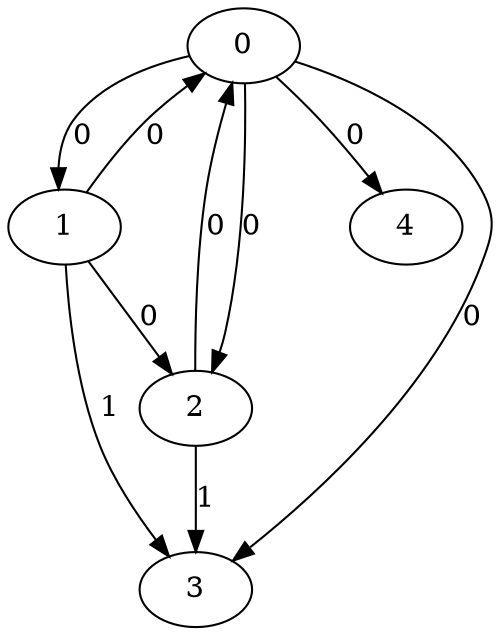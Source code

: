 // Source:1023 Canonical: -1 0 0 0 0 0 -1 0 1 -1 0 -1 -1 1 -1 -1 -1 -1 -1 -1 -1 -1 -1 -1 -1
digraph HRA_from_1023_graph_000 {
  0 -> 1 [label="0"];
  0 -> 2 [label="0"];
  0 -> 3 [label="0"];
  1 -> 0 [label="0"];
  1 -> 2 [label="0"];
  1 -> 3 [label="1"];
  2 -> 0 [label="0"];
  2 -> 3 [label="1"];
  0 -> 4 [label="0"];
}

// Source:1023 Canonical: -1 0 0 0 0 0 -1 0 1 -1 0 -1 -1 1 -1 -1 -1 -1 -1 -1 0 -1 -1 -1 -1
digraph HRA_from_1023_graph_001 {
  0 -> 1 [label="0"];
  0 -> 2 [label="0"];
  0 -> 3 [label="0"];
  1 -> 0 [label="0"];
  1 -> 2 [label="0"];
  1 -> 3 [label="1"];
  2 -> 0 [label="0"];
  2 -> 3 [label="1"];
  0 -> 4 [label="0"];
  4 -> 0 [label="0"];
}

// Source:1023 Canonical: -1 0 0 0 -1 0 -1 0 1 0 0 -1 -1 1 -1 -1 -1 -1 -1 -1 -1 -1 -1 -1 -1
digraph HRA_from_1023_graph_002 {
  0 -> 1 [label="0"];
  0 -> 2 [label="0"];
  0 -> 3 [label="0"];
  1 -> 0 [label="0"];
  1 -> 2 [label="0"];
  1 -> 3 [label="1"];
  2 -> 0 [label="0"];
  2 -> 3 [label="1"];
  1 -> 4 [label="0"];
}

// Source:1023 Canonical: -1 0 0 0 0 0 -1 0 1 0 0 -1 -1 1 -1 -1 -1 -1 -1 -1 -1 -1 -1 -1 -1
digraph HRA_from_1023_graph_003 {
  0 -> 1 [label="0"];
  0 -> 2 [label="0"];
  0 -> 3 [label="0"];
  1 -> 0 [label="0"];
  1 -> 2 [label="0"];
  1 -> 3 [label="1"];
  2 -> 0 [label="0"];
  2 -> 3 [label="1"];
  0 -> 4 [label="0"];
  1 -> 4 [label="0"];
}

// Source:1023 Canonical: -1 0 0 0 -1 0 -1 0 1 0 0 -1 -1 1 -1 -1 -1 -1 -1 -1 0 -1 -1 -1 -1
digraph HRA_from_1023_graph_004 {
  0 -> 1 [label="0"];
  0 -> 2 [label="0"];
  0 -> 3 [label="0"];
  1 -> 0 [label="0"];
  1 -> 2 [label="0"];
  1 -> 3 [label="1"];
  2 -> 0 [label="0"];
  2 -> 3 [label="1"];
  4 -> 0 [label="0"];
  1 -> 4 [label="0"];
}

// Source:1023 Canonical: -1 0 0 0 0 0 -1 0 1 0 0 -1 -1 1 -1 -1 -1 -1 -1 -1 0 -1 -1 -1 -1
digraph HRA_from_1023_graph_005 {
  0 -> 1 [label="0"];
  0 -> 2 [label="0"];
  0 -> 3 [label="0"];
  1 -> 0 [label="0"];
  1 -> 2 [label="0"];
  1 -> 3 [label="1"];
  2 -> 0 [label="0"];
  2 -> 3 [label="1"];
  0 -> 4 [label="0"];
  4 -> 0 [label="0"];
  1 -> 4 [label="0"];
}

// Source:1023 Canonical: -1 0 0 0 0 0 -1 0 1 -1 0 -1 -1 1 -1 -1 -1 -1 -1 -1 -1 0 -1 -1 -1
digraph HRA_from_1023_graph_006 {
  0 -> 1 [label="0"];
  0 -> 2 [label="0"];
  0 -> 3 [label="0"];
  1 -> 0 [label="0"];
  1 -> 2 [label="0"];
  1 -> 3 [label="1"];
  2 -> 0 [label="0"];
  2 -> 3 [label="1"];
  0 -> 4 [label="0"];
  4 -> 1 [label="0"];
}

// Source:1023 Canonical: -1 0 0 0 0 0 -1 0 1 -1 0 -1 -1 1 -1 -1 -1 -1 -1 -1 0 0 -1 -1 -1
digraph HRA_from_1023_graph_007 {
  0 -> 1 [label="0"];
  0 -> 2 [label="0"];
  0 -> 3 [label="0"];
  1 -> 0 [label="0"];
  1 -> 2 [label="0"];
  1 -> 3 [label="1"];
  2 -> 0 [label="0"];
  2 -> 3 [label="1"];
  0 -> 4 [label="0"];
  4 -> 0 [label="0"];
  4 -> 1 [label="0"];
}

// Source:1023 Canonical: -1 0 0 0 -1 0 -1 0 1 0 0 -1 -1 1 -1 -1 -1 -1 -1 -1 -1 0 -1 -1 -1
digraph HRA_from_1023_graph_008 {
  0 -> 1 [label="0"];
  0 -> 2 [label="0"];
  0 -> 3 [label="0"];
  1 -> 0 [label="0"];
  1 -> 2 [label="0"];
  1 -> 3 [label="1"];
  2 -> 0 [label="0"];
  2 -> 3 [label="1"];
  1 -> 4 [label="0"];
  4 -> 1 [label="0"];
}

// Source:1023 Canonical: -1 0 0 0 0 0 -1 0 1 0 0 -1 -1 1 -1 -1 -1 -1 -1 -1 -1 0 -1 -1 -1
digraph HRA_from_1023_graph_009 {
  0 -> 1 [label="0"];
  0 -> 2 [label="0"];
  0 -> 3 [label="0"];
  1 -> 0 [label="0"];
  1 -> 2 [label="0"];
  1 -> 3 [label="1"];
  2 -> 0 [label="0"];
  2 -> 3 [label="1"];
  0 -> 4 [label="0"];
  1 -> 4 [label="0"];
  4 -> 1 [label="0"];
}

// Source:1023 Canonical: -1 0 0 0 -1 0 -1 0 1 0 0 -1 -1 1 -1 -1 -1 -1 -1 -1 0 0 -1 -1 -1
digraph HRA_from_1023_graph_010 {
  0 -> 1 [label="0"];
  0 -> 2 [label="0"];
  0 -> 3 [label="0"];
  1 -> 0 [label="0"];
  1 -> 2 [label="0"];
  1 -> 3 [label="1"];
  2 -> 0 [label="0"];
  2 -> 3 [label="1"];
  4 -> 0 [label="0"];
  1 -> 4 [label="0"];
  4 -> 1 [label="0"];
}

// Source:1023 Canonical: -1 0 0 0 0 0 -1 0 1 0 0 -1 -1 1 -1 -1 -1 -1 -1 -1 0 0 -1 -1 -1
digraph HRA_from_1023_graph_011 {
  0 -> 1 [label="0"];
  0 -> 2 [label="0"];
  0 -> 3 [label="0"];
  1 -> 0 [label="0"];
  1 -> 2 [label="0"];
  1 -> 3 [label="1"];
  2 -> 0 [label="0"];
  2 -> 3 [label="1"];
  0 -> 4 [label="0"];
  4 -> 0 [label="0"];
  1 -> 4 [label="0"];
  4 -> 1 [label="0"];
}

// Source:1023 Canonical: -1 0 0 0 -1 0 -1 0 1 -1 0 -1 -1 1 0 -1 -1 -1 -1 -1 -1 -1 -1 -1 -1
digraph HRA_from_1023_graph_012 {
  0 -> 1 [label="0"];
  0 -> 2 [label="0"];
  0 -> 3 [label="0"];
  1 -> 0 [label="0"];
  1 -> 2 [label="0"];
  1 -> 3 [label="1"];
  2 -> 0 [label="0"];
  2 -> 3 [label="1"];
  2 -> 4 [label="0"];
}

// Source:1023 Canonical: -1 0 0 0 0 0 -1 0 1 -1 0 -1 -1 1 0 -1 -1 -1 -1 -1 -1 -1 -1 -1 -1
digraph HRA_from_1023_graph_013 {
  0 -> 1 [label="0"];
  0 -> 2 [label="0"];
  0 -> 3 [label="0"];
  1 -> 0 [label="0"];
  1 -> 2 [label="0"];
  1 -> 3 [label="1"];
  2 -> 0 [label="0"];
  2 -> 3 [label="1"];
  0 -> 4 [label="0"];
  2 -> 4 [label="0"];
}

// Source:1023 Canonical: -1 0 0 0 -1 0 -1 0 1 -1 0 -1 -1 1 0 -1 -1 -1 -1 -1 0 -1 -1 -1 -1
digraph HRA_from_1023_graph_014 {
  0 -> 1 [label="0"];
  0 -> 2 [label="0"];
  0 -> 3 [label="0"];
  1 -> 0 [label="0"];
  1 -> 2 [label="0"];
  1 -> 3 [label="1"];
  2 -> 0 [label="0"];
  2 -> 3 [label="1"];
  4 -> 0 [label="0"];
  2 -> 4 [label="0"];
}

// Source:1023 Canonical: -1 0 0 0 0 0 -1 0 1 -1 0 -1 -1 1 0 -1 -1 -1 -1 -1 0 -1 -1 -1 -1
digraph HRA_from_1023_graph_015 {
  0 -> 1 [label="0"];
  0 -> 2 [label="0"];
  0 -> 3 [label="0"];
  1 -> 0 [label="0"];
  1 -> 2 [label="0"];
  1 -> 3 [label="1"];
  2 -> 0 [label="0"];
  2 -> 3 [label="1"];
  0 -> 4 [label="0"];
  4 -> 0 [label="0"];
  2 -> 4 [label="0"];
}

// Source:1023 Canonical: -1 0 0 0 -1 0 -1 0 1 0 0 -1 -1 1 0 -1 -1 -1 -1 -1 -1 -1 -1 -1 -1
digraph HRA_from_1023_graph_016 {
  0 -> 1 [label="0"];
  0 -> 2 [label="0"];
  0 -> 3 [label="0"];
  1 -> 0 [label="0"];
  1 -> 2 [label="0"];
  1 -> 3 [label="1"];
  2 -> 0 [label="0"];
  2 -> 3 [label="1"];
  1 -> 4 [label="0"];
  2 -> 4 [label="0"];
}

// Source:1023 Canonical: -1 0 0 0 0 0 -1 0 1 0 0 -1 -1 1 0 -1 -1 -1 -1 -1 -1 -1 -1 -1 -1
digraph HRA_from_1023_graph_017 {
  0 -> 1 [label="0"];
  0 -> 2 [label="0"];
  0 -> 3 [label="0"];
  1 -> 0 [label="0"];
  1 -> 2 [label="0"];
  1 -> 3 [label="1"];
  2 -> 0 [label="0"];
  2 -> 3 [label="1"];
  0 -> 4 [label="0"];
  1 -> 4 [label="0"];
  2 -> 4 [label="0"];
}

// Source:1023 Canonical: -1 0 0 0 -1 0 -1 0 1 0 0 -1 -1 1 0 -1 -1 -1 -1 -1 0 -1 -1 -1 -1
digraph HRA_from_1023_graph_018 {
  0 -> 1 [label="0"];
  0 -> 2 [label="0"];
  0 -> 3 [label="0"];
  1 -> 0 [label="0"];
  1 -> 2 [label="0"];
  1 -> 3 [label="1"];
  2 -> 0 [label="0"];
  2 -> 3 [label="1"];
  4 -> 0 [label="0"];
  1 -> 4 [label="0"];
  2 -> 4 [label="0"];
}

// Source:1023 Canonical: -1 0 0 0 0 0 -1 0 1 0 0 -1 -1 1 0 -1 -1 -1 -1 -1 0 -1 -1 -1 -1
digraph HRA_from_1023_graph_019 {
  0 -> 1 [label="0"];
  0 -> 2 [label="0"];
  0 -> 3 [label="0"];
  1 -> 0 [label="0"];
  1 -> 2 [label="0"];
  1 -> 3 [label="1"];
  2 -> 0 [label="0"];
  2 -> 3 [label="1"];
  0 -> 4 [label="0"];
  4 -> 0 [label="0"];
  1 -> 4 [label="0"];
  2 -> 4 [label="0"];
}

// Source:1023 Canonical: -1 0 0 0 -1 0 -1 0 1 -1 0 -1 -1 1 0 -1 -1 -1 -1 -1 -1 0 -1 -1 -1
digraph HRA_from_1023_graph_020 {
  0 -> 1 [label="0"];
  0 -> 2 [label="0"];
  0 -> 3 [label="0"];
  1 -> 0 [label="0"];
  1 -> 2 [label="0"];
  1 -> 3 [label="1"];
  2 -> 0 [label="0"];
  2 -> 3 [label="1"];
  4 -> 1 [label="0"];
  2 -> 4 [label="0"];
}

// Source:1023 Canonical: -1 0 0 0 0 0 -1 0 1 -1 0 -1 -1 1 0 -1 -1 -1 -1 -1 -1 0 -1 -1 -1
digraph HRA_from_1023_graph_021 {
  0 -> 1 [label="0"];
  0 -> 2 [label="0"];
  0 -> 3 [label="0"];
  1 -> 0 [label="0"];
  1 -> 2 [label="0"];
  1 -> 3 [label="1"];
  2 -> 0 [label="0"];
  2 -> 3 [label="1"];
  0 -> 4 [label="0"];
  4 -> 1 [label="0"];
  2 -> 4 [label="0"];
}

// Source:1023 Canonical: -1 0 0 0 -1 0 -1 0 1 -1 0 -1 -1 1 0 -1 -1 -1 -1 -1 0 0 -1 -1 -1
digraph HRA_from_1023_graph_022 {
  0 -> 1 [label="0"];
  0 -> 2 [label="0"];
  0 -> 3 [label="0"];
  1 -> 0 [label="0"];
  1 -> 2 [label="0"];
  1 -> 3 [label="1"];
  2 -> 0 [label="0"];
  2 -> 3 [label="1"];
  4 -> 0 [label="0"];
  4 -> 1 [label="0"];
  2 -> 4 [label="0"];
}

// Source:1023 Canonical: -1 0 0 0 0 0 -1 0 1 -1 0 -1 -1 1 0 -1 -1 -1 -1 -1 0 0 -1 -1 -1
digraph HRA_from_1023_graph_023 {
  0 -> 1 [label="0"];
  0 -> 2 [label="0"];
  0 -> 3 [label="0"];
  1 -> 0 [label="0"];
  1 -> 2 [label="0"];
  1 -> 3 [label="1"];
  2 -> 0 [label="0"];
  2 -> 3 [label="1"];
  0 -> 4 [label="0"];
  4 -> 0 [label="0"];
  4 -> 1 [label="0"];
  2 -> 4 [label="0"];
}

// Source:1023 Canonical: -1 0 0 0 -1 0 -1 0 1 0 0 -1 -1 1 0 -1 -1 -1 -1 -1 -1 0 -1 -1 -1
digraph HRA_from_1023_graph_024 {
  0 -> 1 [label="0"];
  0 -> 2 [label="0"];
  0 -> 3 [label="0"];
  1 -> 0 [label="0"];
  1 -> 2 [label="0"];
  1 -> 3 [label="1"];
  2 -> 0 [label="0"];
  2 -> 3 [label="1"];
  1 -> 4 [label="0"];
  4 -> 1 [label="0"];
  2 -> 4 [label="0"];
}

// Source:1023 Canonical: -1 0 0 0 0 0 -1 0 1 0 0 -1 -1 1 0 -1 -1 -1 -1 -1 -1 0 -1 -1 -1
digraph HRA_from_1023_graph_025 {
  0 -> 1 [label="0"];
  0 -> 2 [label="0"];
  0 -> 3 [label="0"];
  1 -> 0 [label="0"];
  1 -> 2 [label="0"];
  1 -> 3 [label="1"];
  2 -> 0 [label="0"];
  2 -> 3 [label="1"];
  0 -> 4 [label="0"];
  1 -> 4 [label="0"];
  4 -> 1 [label="0"];
  2 -> 4 [label="0"];
}

// Source:1023 Canonical: -1 0 0 0 -1 0 -1 0 1 0 0 -1 -1 1 0 -1 -1 -1 -1 -1 0 0 -1 -1 -1
digraph HRA_from_1023_graph_026 {
  0 -> 1 [label="0"];
  0 -> 2 [label="0"];
  0 -> 3 [label="0"];
  1 -> 0 [label="0"];
  1 -> 2 [label="0"];
  1 -> 3 [label="1"];
  2 -> 0 [label="0"];
  2 -> 3 [label="1"];
  4 -> 0 [label="0"];
  1 -> 4 [label="0"];
  4 -> 1 [label="0"];
  2 -> 4 [label="0"];
}

// Source:1023 Canonical: -1 0 0 0 0 0 -1 0 1 0 0 -1 -1 1 0 -1 -1 -1 -1 -1 0 0 -1 -1 -1
digraph HRA_from_1023_graph_027 {
  0 -> 1 [label="0"];
  0 -> 2 [label="0"];
  0 -> 3 [label="0"];
  1 -> 0 [label="0"];
  1 -> 2 [label="0"];
  1 -> 3 [label="1"];
  2 -> 0 [label="0"];
  2 -> 3 [label="1"];
  0 -> 4 [label="0"];
  4 -> 0 [label="0"];
  1 -> 4 [label="0"];
  4 -> 1 [label="0"];
  2 -> 4 [label="0"];
}

// Source:1023 Canonical: -1 0 0 0 0 0 -1 0 1 -1 0 -1 -1 1 -1 -1 -1 -1 -1 -1 -1 -1 0 -1 -1
digraph HRA_from_1023_graph_028 {
  0 -> 1 [label="0"];
  0 -> 2 [label="0"];
  0 -> 3 [label="0"];
  1 -> 0 [label="0"];
  1 -> 2 [label="0"];
  1 -> 3 [label="1"];
  2 -> 0 [label="0"];
  2 -> 3 [label="1"];
  0 -> 4 [label="0"];
  4 -> 2 [label="0"];
}

// Source:1023 Canonical: -1 0 0 0 0 0 -1 0 1 -1 0 -1 -1 1 -1 -1 -1 -1 -1 -1 0 -1 0 -1 -1
digraph HRA_from_1023_graph_029 {
  0 -> 1 [label="0"];
  0 -> 2 [label="0"];
  0 -> 3 [label="0"];
  1 -> 0 [label="0"];
  1 -> 2 [label="0"];
  1 -> 3 [label="1"];
  2 -> 0 [label="0"];
  2 -> 3 [label="1"];
  0 -> 4 [label="0"];
  4 -> 0 [label="0"];
  4 -> 2 [label="0"];
}

// Source:1023 Canonical: -1 0 0 0 -1 0 -1 0 1 0 0 -1 -1 1 -1 -1 -1 -1 -1 -1 -1 -1 0 -1 -1
digraph HRA_from_1023_graph_030 {
  0 -> 1 [label="0"];
  0 -> 2 [label="0"];
  0 -> 3 [label="0"];
  1 -> 0 [label="0"];
  1 -> 2 [label="0"];
  1 -> 3 [label="1"];
  2 -> 0 [label="0"];
  2 -> 3 [label="1"];
  1 -> 4 [label="0"];
  4 -> 2 [label="0"];
}

// Source:1023 Canonical: -1 0 0 0 0 0 -1 0 1 0 0 -1 -1 1 -1 -1 -1 -1 -1 -1 -1 -1 0 -1 -1
digraph HRA_from_1023_graph_031 {
  0 -> 1 [label="0"];
  0 -> 2 [label="0"];
  0 -> 3 [label="0"];
  1 -> 0 [label="0"];
  1 -> 2 [label="0"];
  1 -> 3 [label="1"];
  2 -> 0 [label="0"];
  2 -> 3 [label="1"];
  0 -> 4 [label="0"];
  1 -> 4 [label="0"];
  4 -> 2 [label="0"];
}

// Source:1023 Canonical: -1 0 0 0 -1 0 -1 0 1 0 0 -1 -1 1 -1 -1 -1 -1 -1 -1 0 -1 0 -1 -1
digraph HRA_from_1023_graph_032 {
  0 -> 1 [label="0"];
  0 -> 2 [label="0"];
  0 -> 3 [label="0"];
  1 -> 0 [label="0"];
  1 -> 2 [label="0"];
  1 -> 3 [label="1"];
  2 -> 0 [label="0"];
  2 -> 3 [label="1"];
  4 -> 0 [label="0"];
  1 -> 4 [label="0"];
  4 -> 2 [label="0"];
}

// Source:1023 Canonical: -1 0 0 0 0 0 -1 0 1 0 0 -1 -1 1 -1 -1 -1 -1 -1 -1 0 -1 0 -1 -1
digraph HRA_from_1023_graph_033 {
  0 -> 1 [label="0"];
  0 -> 2 [label="0"];
  0 -> 3 [label="0"];
  1 -> 0 [label="0"];
  1 -> 2 [label="0"];
  1 -> 3 [label="1"];
  2 -> 0 [label="0"];
  2 -> 3 [label="1"];
  0 -> 4 [label="0"];
  4 -> 0 [label="0"];
  1 -> 4 [label="0"];
  4 -> 2 [label="0"];
}

// Source:1023 Canonical: -1 0 0 0 0 0 -1 0 1 -1 0 -1 -1 1 -1 -1 -1 -1 -1 -1 -1 0 0 -1 -1
digraph HRA_from_1023_graph_034 {
  0 -> 1 [label="0"];
  0 -> 2 [label="0"];
  0 -> 3 [label="0"];
  1 -> 0 [label="0"];
  1 -> 2 [label="0"];
  1 -> 3 [label="1"];
  2 -> 0 [label="0"];
  2 -> 3 [label="1"];
  0 -> 4 [label="0"];
  4 -> 1 [label="0"];
  4 -> 2 [label="0"];
}

// Source:1023 Canonical: -1 0 0 0 0 0 -1 0 1 -1 0 -1 -1 1 -1 -1 -1 -1 -1 -1 0 0 0 -1 -1
digraph HRA_from_1023_graph_035 {
  0 -> 1 [label="0"];
  0 -> 2 [label="0"];
  0 -> 3 [label="0"];
  1 -> 0 [label="0"];
  1 -> 2 [label="0"];
  1 -> 3 [label="1"];
  2 -> 0 [label="0"];
  2 -> 3 [label="1"];
  0 -> 4 [label="0"];
  4 -> 0 [label="0"];
  4 -> 1 [label="0"];
  4 -> 2 [label="0"];
}

// Source:1023 Canonical: -1 0 0 0 -1 0 -1 0 1 0 0 -1 -1 1 -1 -1 -1 -1 -1 -1 -1 0 0 -1 -1
digraph HRA_from_1023_graph_036 {
  0 -> 1 [label="0"];
  0 -> 2 [label="0"];
  0 -> 3 [label="0"];
  1 -> 0 [label="0"];
  1 -> 2 [label="0"];
  1 -> 3 [label="1"];
  2 -> 0 [label="0"];
  2 -> 3 [label="1"];
  1 -> 4 [label="0"];
  4 -> 1 [label="0"];
  4 -> 2 [label="0"];
}

// Source:1023 Canonical: -1 0 0 0 0 0 -1 0 1 0 0 -1 -1 1 -1 -1 -1 -1 -1 -1 -1 0 0 -1 -1
digraph HRA_from_1023_graph_037 {
  0 -> 1 [label="0"];
  0 -> 2 [label="0"];
  0 -> 3 [label="0"];
  1 -> 0 [label="0"];
  1 -> 2 [label="0"];
  1 -> 3 [label="1"];
  2 -> 0 [label="0"];
  2 -> 3 [label="1"];
  0 -> 4 [label="0"];
  1 -> 4 [label="0"];
  4 -> 1 [label="0"];
  4 -> 2 [label="0"];
}

// Source:1023 Canonical: -1 0 0 0 -1 0 -1 0 1 0 0 -1 -1 1 -1 -1 -1 -1 -1 -1 0 0 0 -1 -1
digraph HRA_from_1023_graph_038 {
  0 -> 1 [label="0"];
  0 -> 2 [label="0"];
  0 -> 3 [label="0"];
  1 -> 0 [label="0"];
  1 -> 2 [label="0"];
  1 -> 3 [label="1"];
  2 -> 0 [label="0"];
  2 -> 3 [label="1"];
  4 -> 0 [label="0"];
  1 -> 4 [label="0"];
  4 -> 1 [label="0"];
  4 -> 2 [label="0"];
}

// Source:1023 Canonical: -1 0 0 0 0 0 -1 0 1 0 0 -1 -1 1 -1 -1 -1 -1 -1 -1 0 0 0 -1 -1
digraph HRA_from_1023_graph_039 {
  0 -> 1 [label="0"];
  0 -> 2 [label="0"];
  0 -> 3 [label="0"];
  1 -> 0 [label="0"];
  1 -> 2 [label="0"];
  1 -> 3 [label="1"];
  2 -> 0 [label="0"];
  2 -> 3 [label="1"];
  0 -> 4 [label="0"];
  4 -> 0 [label="0"];
  1 -> 4 [label="0"];
  4 -> 1 [label="0"];
  4 -> 2 [label="0"];
}

// Source:1023 Canonical: -1 0 0 0 -1 0 -1 0 1 -1 0 -1 -1 1 0 -1 -1 -1 -1 -1 -1 -1 0 -1 -1
digraph HRA_from_1023_graph_040 {
  0 -> 1 [label="0"];
  0 -> 2 [label="0"];
  0 -> 3 [label="0"];
  1 -> 0 [label="0"];
  1 -> 2 [label="0"];
  1 -> 3 [label="1"];
  2 -> 0 [label="0"];
  2 -> 3 [label="1"];
  2 -> 4 [label="0"];
  4 -> 2 [label="0"];
}

// Source:1023 Canonical: -1 0 0 0 0 0 -1 0 1 -1 0 -1 -1 1 0 -1 -1 -1 -1 -1 -1 -1 0 -1 -1
digraph HRA_from_1023_graph_041 {
  0 -> 1 [label="0"];
  0 -> 2 [label="0"];
  0 -> 3 [label="0"];
  1 -> 0 [label="0"];
  1 -> 2 [label="0"];
  1 -> 3 [label="1"];
  2 -> 0 [label="0"];
  2 -> 3 [label="1"];
  0 -> 4 [label="0"];
  2 -> 4 [label="0"];
  4 -> 2 [label="0"];
}

// Source:1023 Canonical: -1 0 0 0 -1 0 -1 0 1 -1 0 -1 -1 1 0 -1 -1 -1 -1 -1 0 -1 0 -1 -1
digraph HRA_from_1023_graph_042 {
  0 -> 1 [label="0"];
  0 -> 2 [label="0"];
  0 -> 3 [label="0"];
  1 -> 0 [label="0"];
  1 -> 2 [label="0"];
  1 -> 3 [label="1"];
  2 -> 0 [label="0"];
  2 -> 3 [label="1"];
  4 -> 0 [label="0"];
  2 -> 4 [label="0"];
  4 -> 2 [label="0"];
}

// Source:1023 Canonical: -1 0 0 0 0 0 -1 0 1 -1 0 -1 -1 1 0 -1 -1 -1 -1 -1 0 -1 0 -1 -1
digraph HRA_from_1023_graph_043 {
  0 -> 1 [label="0"];
  0 -> 2 [label="0"];
  0 -> 3 [label="0"];
  1 -> 0 [label="0"];
  1 -> 2 [label="0"];
  1 -> 3 [label="1"];
  2 -> 0 [label="0"];
  2 -> 3 [label="1"];
  0 -> 4 [label="0"];
  4 -> 0 [label="0"];
  2 -> 4 [label="0"];
  4 -> 2 [label="0"];
}

// Source:1023 Canonical: -1 0 0 0 -1 0 -1 0 1 0 0 -1 -1 1 0 -1 -1 -1 -1 -1 -1 -1 0 -1 -1
digraph HRA_from_1023_graph_044 {
  0 -> 1 [label="0"];
  0 -> 2 [label="0"];
  0 -> 3 [label="0"];
  1 -> 0 [label="0"];
  1 -> 2 [label="0"];
  1 -> 3 [label="1"];
  2 -> 0 [label="0"];
  2 -> 3 [label="1"];
  1 -> 4 [label="0"];
  2 -> 4 [label="0"];
  4 -> 2 [label="0"];
}

// Source:1023 Canonical: -1 0 0 0 0 0 -1 0 1 0 0 -1 -1 1 0 -1 -1 -1 -1 -1 -1 -1 0 -1 -1
digraph HRA_from_1023_graph_045 {
  0 -> 1 [label="0"];
  0 -> 2 [label="0"];
  0 -> 3 [label="0"];
  1 -> 0 [label="0"];
  1 -> 2 [label="0"];
  1 -> 3 [label="1"];
  2 -> 0 [label="0"];
  2 -> 3 [label="1"];
  0 -> 4 [label="0"];
  1 -> 4 [label="0"];
  2 -> 4 [label="0"];
  4 -> 2 [label="0"];
}

// Source:1023 Canonical: -1 0 0 0 -1 0 -1 0 1 0 0 -1 -1 1 0 -1 -1 -1 -1 -1 0 -1 0 -1 -1
digraph HRA_from_1023_graph_046 {
  0 -> 1 [label="0"];
  0 -> 2 [label="0"];
  0 -> 3 [label="0"];
  1 -> 0 [label="0"];
  1 -> 2 [label="0"];
  1 -> 3 [label="1"];
  2 -> 0 [label="0"];
  2 -> 3 [label="1"];
  4 -> 0 [label="0"];
  1 -> 4 [label="0"];
  2 -> 4 [label="0"];
  4 -> 2 [label="0"];
}

// Source:1023 Canonical: -1 0 0 0 0 0 -1 0 1 0 0 -1 -1 1 0 -1 -1 -1 -1 -1 0 -1 0 -1 -1
digraph HRA_from_1023_graph_047 {
  0 -> 1 [label="0"];
  0 -> 2 [label="0"];
  0 -> 3 [label="0"];
  1 -> 0 [label="0"];
  1 -> 2 [label="0"];
  1 -> 3 [label="1"];
  2 -> 0 [label="0"];
  2 -> 3 [label="1"];
  0 -> 4 [label="0"];
  4 -> 0 [label="0"];
  1 -> 4 [label="0"];
  2 -> 4 [label="0"];
  4 -> 2 [label="0"];
}

// Source:1023 Canonical: -1 0 0 0 -1 0 -1 0 1 -1 0 -1 -1 1 0 -1 -1 -1 -1 -1 -1 0 0 -1 -1
digraph HRA_from_1023_graph_048 {
  0 -> 1 [label="0"];
  0 -> 2 [label="0"];
  0 -> 3 [label="0"];
  1 -> 0 [label="0"];
  1 -> 2 [label="0"];
  1 -> 3 [label="1"];
  2 -> 0 [label="0"];
  2 -> 3 [label="1"];
  4 -> 1 [label="0"];
  2 -> 4 [label="0"];
  4 -> 2 [label="0"];
}

// Source:1023 Canonical: -1 0 0 0 0 0 -1 0 1 -1 0 -1 -1 1 0 -1 -1 -1 -1 -1 -1 0 0 -1 -1
digraph HRA_from_1023_graph_049 {
  0 -> 1 [label="0"];
  0 -> 2 [label="0"];
  0 -> 3 [label="0"];
  1 -> 0 [label="0"];
  1 -> 2 [label="0"];
  1 -> 3 [label="1"];
  2 -> 0 [label="0"];
  2 -> 3 [label="1"];
  0 -> 4 [label="0"];
  4 -> 1 [label="0"];
  2 -> 4 [label="0"];
  4 -> 2 [label="0"];
}

// Source:1023 Canonical: -1 0 0 0 -1 0 -1 0 1 -1 0 -1 -1 1 0 -1 -1 -1 -1 -1 0 0 0 -1 -1
digraph HRA_from_1023_graph_050 {
  0 -> 1 [label="0"];
  0 -> 2 [label="0"];
  0 -> 3 [label="0"];
  1 -> 0 [label="0"];
  1 -> 2 [label="0"];
  1 -> 3 [label="1"];
  2 -> 0 [label="0"];
  2 -> 3 [label="1"];
  4 -> 0 [label="0"];
  4 -> 1 [label="0"];
  2 -> 4 [label="0"];
  4 -> 2 [label="0"];
}

// Source:1023 Canonical: -1 0 0 0 0 0 -1 0 1 -1 0 -1 -1 1 0 -1 -1 -1 -1 -1 0 0 0 -1 -1
digraph HRA_from_1023_graph_051 {
  0 -> 1 [label="0"];
  0 -> 2 [label="0"];
  0 -> 3 [label="0"];
  1 -> 0 [label="0"];
  1 -> 2 [label="0"];
  1 -> 3 [label="1"];
  2 -> 0 [label="0"];
  2 -> 3 [label="1"];
  0 -> 4 [label="0"];
  4 -> 0 [label="0"];
  4 -> 1 [label="0"];
  2 -> 4 [label="0"];
  4 -> 2 [label="0"];
}

// Source:1023 Canonical: -1 0 0 0 -1 0 -1 0 1 0 0 -1 -1 1 0 -1 -1 -1 -1 -1 -1 0 0 -1 -1
digraph HRA_from_1023_graph_052 {
  0 -> 1 [label="0"];
  0 -> 2 [label="0"];
  0 -> 3 [label="0"];
  1 -> 0 [label="0"];
  1 -> 2 [label="0"];
  1 -> 3 [label="1"];
  2 -> 0 [label="0"];
  2 -> 3 [label="1"];
  1 -> 4 [label="0"];
  4 -> 1 [label="0"];
  2 -> 4 [label="0"];
  4 -> 2 [label="0"];
}

// Source:1023 Canonical: -1 0 0 0 0 0 -1 0 1 0 0 -1 -1 1 0 -1 -1 -1 -1 -1 -1 0 0 -1 -1
digraph HRA_from_1023_graph_053 {
  0 -> 1 [label="0"];
  0 -> 2 [label="0"];
  0 -> 3 [label="0"];
  1 -> 0 [label="0"];
  1 -> 2 [label="0"];
  1 -> 3 [label="1"];
  2 -> 0 [label="0"];
  2 -> 3 [label="1"];
  0 -> 4 [label="0"];
  1 -> 4 [label="0"];
  4 -> 1 [label="0"];
  2 -> 4 [label="0"];
  4 -> 2 [label="0"];
}

// Source:1023 Canonical: -1 0 0 0 -1 0 -1 0 1 0 0 -1 -1 1 0 -1 -1 -1 -1 -1 0 0 0 -1 -1
digraph HRA_from_1023_graph_054 {
  0 -> 1 [label="0"];
  0 -> 2 [label="0"];
  0 -> 3 [label="0"];
  1 -> 0 [label="0"];
  1 -> 2 [label="0"];
  1 -> 3 [label="1"];
  2 -> 0 [label="0"];
  2 -> 3 [label="1"];
  4 -> 0 [label="0"];
  1 -> 4 [label="0"];
  4 -> 1 [label="0"];
  2 -> 4 [label="0"];
  4 -> 2 [label="0"];
}

// Source:1023 Canonical: -1 0 0 0 0 0 -1 0 1 0 0 -1 -1 1 0 -1 -1 -1 -1 -1 0 0 0 -1 -1
digraph HRA_from_1023_graph_055 {
  0 -> 1 [label="0"];
  0 -> 2 [label="0"];
  0 -> 3 [label="0"];
  1 -> 0 [label="0"];
  1 -> 2 [label="0"];
  1 -> 3 [label="1"];
  2 -> 0 [label="0"];
  2 -> 3 [label="1"];
  0 -> 4 [label="0"];
  4 -> 0 [label="0"];
  1 -> 4 [label="0"];
  4 -> 1 [label="0"];
  2 -> 4 [label="0"];
  4 -> 2 [label="0"];
}

// Source:1023 Canonical: -1 0 0 0 -1 0 -1 0 1 -1 0 -1 -1 1 -1 -1 -1 -1 -1 0 -1 -1 -1 -1 -1
digraph HRA_from_1023_graph_056 {
  0 -> 1 [label="0"];
  0 -> 2 [label="0"];
  0 -> 3 [label="0"];
  1 -> 0 [label="0"];
  1 -> 2 [label="0"];
  1 -> 3 [label="1"];
  2 -> 0 [label="0"];
  2 -> 3 [label="1"];
  3 -> 4 [label="0"];
}

// Source:1023 Canonical: -1 0 0 0 0 0 -1 0 1 -1 0 -1 -1 1 -1 -1 -1 -1 -1 0 -1 -1 -1 -1 -1
digraph HRA_from_1023_graph_057 {
  0 -> 1 [label="0"];
  0 -> 2 [label="0"];
  0 -> 3 [label="0"];
  1 -> 0 [label="0"];
  1 -> 2 [label="0"];
  1 -> 3 [label="1"];
  2 -> 0 [label="0"];
  2 -> 3 [label="1"];
  0 -> 4 [label="0"];
  3 -> 4 [label="0"];
}

// Source:1023 Canonical: -1 0 0 0 -1 0 -1 0 1 -1 0 -1 -1 1 -1 -1 -1 -1 -1 0 0 -1 -1 -1 -1
digraph HRA_from_1023_graph_058 {
  0 -> 1 [label="0"];
  0 -> 2 [label="0"];
  0 -> 3 [label="0"];
  1 -> 0 [label="0"];
  1 -> 2 [label="0"];
  1 -> 3 [label="1"];
  2 -> 0 [label="0"];
  2 -> 3 [label="1"];
  4 -> 0 [label="0"];
  3 -> 4 [label="0"];
}

// Source:1023 Canonical: -1 0 0 0 0 0 -1 0 1 -1 0 -1 -1 1 -1 -1 -1 -1 -1 0 0 -1 -1 -1 -1
digraph HRA_from_1023_graph_059 {
  0 -> 1 [label="0"];
  0 -> 2 [label="0"];
  0 -> 3 [label="0"];
  1 -> 0 [label="0"];
  1 -> 2 [label="0"];
  1 -> 3 [label="1"];
  2 -> 0 [label="0"];
  2 -> 3 [label="1"];
  0 -> 4 [label="0"];
  4 -> 0 [label="0"];
  3 -> 4 [label="0"];
}

// Source:1023 Canonical: -1 0 0 0 -1 0 -1 0 1 0 0 -1 -1 1 -1 -1 -1 -1 -1 0 -1 -1 -1 -1 -1
digraph HRA_from_1023_graph_060 {
  0 -> 1 [label="0"];
  0 -> 2 [label="0"];
  0 -> 3 [label="0"];
  1 -> 0 [label="0"];
  1 -> 2 [label="0"];
  1 -> 3 [label="1"];
  2 -> 0 [label="0"];
  2 -> 3 [label="1"];
  1 -> 4 [label="0"];
  3 -> 4 [label="0"];
}

// Source:1023 Canonical: -1 0 0 0 0 0 -1 0 1 0 0 -1 -1 1 -1 -1 -1 -1 -1 0 -1 -1 -1 -1 -1
digraph HRA_from_1023_graph_061 {
  0 -> 1 [label="0"];
  0 -> 2 [label="0"];
  0 -> 3 [label="0"];
  1 -> 0 [label="0"];
  1 -> 2 [label="0"];
  1 -> 3 [label="1"];
  2 -> 0 [label="0"];
  2 -> 3 [label="1"];
  0 -> 4 [label="0"];
  1 -> 4 [label="0"];
  3 -> 4 [label="0"];
}

// Source:1023 Canonical: -1 0 0 0 -1 0 -1 0 1 0 0 -1 -1 1 -1 -1 -1 -1 -1 0 0 -1 -1 -1 -1
digraph HRA_from_1023_graph_062 {
  0 -> 1 [label="0"];
  0 -> 2 [label="0"];
  0 -> 3 [label="0"];
  1 -> 0 [label="0"];
  1 -> 2 [label="0"];
  1 -> 3 [label="1"];
  2 -> 0 [label="0"];
  2 -> 3 [label="1"];
  4 -> 0 [label="0"];
  1 -> 4 [label="0"];
  3 -> 4 [label="0"];
}

// Source:1023 Canonical: -1 0 0 0 0 0 -1 0 1 0 0 -1 -1 1 -1 -1 -1 -1 -1 0 0 -1 -1 -1 -1
digraph HRA_from_1023_graph_063 {
  0 -> 1 [label="0"];
  0 -> 2 [label="0"];
  0 -> 3 [label="0"];
  1 -> 0 [label="0"];
  1 -> 2 [label="0"];
  1 -> 3 [label="1"];
  2 -> 0 [label="0"];
  2 -> 3 [label="1"];
  0 -> 4 [label="0"];
  4 -> 0 [label="0"];
  1 -> 4 [label="0"];
  3 -> 4 [label="0"];
}

// Source:1023 Canonical: -1 0 0 0 -1 0 -1 0 1 -1 0 -1 -1 1 -1 -1 -1 -1 -1 0 -1 0 -1 -1 -1
digraph HRA_from_1023_graph_064 {
  0 -> 1 [label="0"];
  0 -> 2 [label="0"];
  0 -> 3 [label="0"];
  1 -> 0 [label="0"];
  1 -> 2 [label="0"];
  1 -> 3 [label="1"];
  2 -> 0 [label="0"];
  2 -> 3 [label="1"];
  4 -> 1 [label="0"];
  3 -> 4 [label="0"];
}

// Source:1023 Canonical: -1 0 0 0 0 0 -1 0 1 -1 0 -1 -1 1 -1 -1 -1 -1 -1 0 -1 0 -1 -1 -1
digraph HRA_from_1023_graph_065 {
  0 -> 1 [label="0"];
  0 -> 2 [label="0"];
  0 -> 3 [label="0"];
  1 -> 0 [label="0"];
  1 -> 2 [label="0"];
  1 -> 3 [label="1"];
  2 -> 0 [label="0"];
  2 -> 3 [label="1"];
  0 -> 4 [label="0"];
  4 -> 1 [label="0"];
  3 -> 4 [label="0"];
}

// Source:1023 Canonical: -1 0 0 0 -1 0 -1 0 1 -1 0 -1 -1 1 -1 -1 -1 -1 -1 0 0 0 -1 -1 -1
digraph HRA_from_1023_graph_066 {
  0 -> 1 [label="0"];
  0 -> 2 [label="0"];
  0 -> 3 [label="0"];
  1 -> 0 [label="0"];
  1 -> 2 [label="0"];
  1 -> 3 [label="1"];
  2 -> 0 [label="0"];
  2 -> 3 [label="1"];
  4 -> 0 [label="0"];
  4 -> 1 [label="0"];
  3 -> 4 [label="0"];
}

// Source:1023 Canonical: -1 0 0 0 0 0 -1 0 1 -1 0 -1 -1 1 -1 -1 -1 -1 -1 0 0 0 -1 -1 -1
digraph HRA_from_1023_graph_067 {
  0 -> 1 [label="0"];
  0 -> 2 [label="0"];
  0 -> 3 [label="0"];
  1 -> 0 [label="0"];
  1 -> 2 [label="0"];
  1 -> 3 [label="1"];
  2 -> 0 [label="0"];
  2 -> 3 [label="1"];
  0 -> 4 [label="0"];
  4 -> 0 [label="0"];
  4 -> 1 [label="0"];
  3 -> 4 [label="0"];
}

// Source:1023 Canonical: -1 0 0 0 -1 0 -1 0 1 0 0 -1 -1 1 -1 -1 -1 -1 -1 0 -1 0 -1 -1 -1
digraph HRA_from_1023_graph_068 {
  0 -> 1 [label="0"];
  0 -> 2 [label="0"];
  0 -> 3 [label="0"];
  1 -> 0 [label="0"];
  1 -> 2 [label="0"];
  1 -> 3 [label="1"];
  2 -> 0 [label="0"];
  2 -> 3 [label="1"];
  1 -> 4 [label="0"];
  4 -> 1 [label="0"];
  3 -> 4 [label="0"];
}

// Source:1023 Canonical: -1 0 0 0 0 0 -1 0 1 0 0 -1 -1 1 -1 -1 -1 -1 -1 0 -1 0 -1 -1 -1
digraph HRA_from_1023_graph_069 {
  0 -> 1 [label="0"];
  0 -> 2 [label="0"];
  0 -> 3 [label="0"];
  1 -> 0 [label="0"];
  1 -> 2 [label="0"];
  1 -> 3 [label="1"];
  2 -> 0 [label="0"];
  2 -> 3 [label="1"];
  0 -> 4 [label="0"];
  1 -> 4 [label="0"];
  4 -> 1 [label="0"];
  3 -> 4 [label="0"];
}

// Source:1023 Canonical: -1 0 0 0 -1 0 -1 0 1 0 0 -1 -1 1 -1 -1 -1 -1 -1 0 0 0 -1 -1 -1
digraph HRA_from_1023_graph_070 {
  0 -> 1 [label="0"];
  0 -> 2 [label="0"];
  0 -> 3 [label="0"];
  1 -> 0 [label="0"];
  1 -> 2 [label="0"];
  1 -> 3 [label="1"];
  2 -> 0 [label="0"];
  2 -> 3 [label="1"];
  4 -> 0 [label="0"];
  1 -> 4 [label="0"];
  4 -> 1 [label="0"];
  3 -> 4 [label="0"];
}

// Source:1023 Canonical: -1 0 0 0 0 0 -1 0 1 0 0 -1 -1 1 -1 -1 -1 -1 -1 0 0 0 -1 -1 -1
digraph HRA_from_1023_graph_071 {
  0 -> 1 [label="0"];
  0 -> 2 [label="0"];
  0 -> 3 [label="0"];
  1 -> 0 [label="0"];
  1 -> 2 [label="0"];
  1 -> 3 [label="1"];
  2 -> 0 [label="0"];
  2 -> 3 [label="1"];
  0 -> 4 [label="0"];
  4 -> 0 [label="0"];
  1 -> 4 [label="0"];
  4 -> 1 [label="0"];
  3 -> 4 [label="0"];
}

// Source:1023 Canonical: -1 0 0 0 -1 0 -1 0 1 -1 0 -1 -1 1 0 -1 -1 -1 -1 0 -1 -1 -1 -1 -1
digraph HRA_from_1023_graph_072 {
  0 -> 1 [label="0"];
  0 -> 2 [label="0"];
  0 -> 3 [label="0"];
  1 -> 0 [label="0"];
  1 -> 2 [label="0"];
  1 -> 3 [label="1"];
  2 -> 0 [label="0"];
  2 -> 3 [label="1"];
  2 -> 4 [label="0"];
  3 -> 4 [label="0"];
}

// Source:1023 Canonical: -1 0 0 0 0 0 -1 0 1 -1 0 -1 -1 1 0 -1 -1 -1 -1 0 -1 -1 -1 -1 -1
digraph HRA_from_1023_graph_073 {
  0 -> 1 [label="0"];
  0 -> 2 [label="0"];
  0 -> 3 [label="0"];
  1 -> 0 [label="0"];
  1 -> 2 [label="0"];
  1 -> 3 [label="1"];
  2 -> 0 [label="0"];
  2 -> 3 [label="1"];
  0 -> 4 [label="0"];
  2 -> 4 [label="0"];
  3 -> 4 [label="0"];
}

// Source:1023 Canonical: -1 0 0 0 -1 0 -1 0 1 -1 0 -1 -1 1 0 -1 -1 -1 -1 0 0 -1 -1 -1 -1
digraph HRA_from_1023_graph_074 {
  0 -> 1 [label="0"];
  0 -> 2 [label="0"];
  0 -> 3 [label="0"];
  1 -> 0 [label="0"];
  1 -> 2 [label="0"];
  1 -> 3 [label="1"];
  2 -> 0 [label="0"];
  2 -> 3 [label="1"];
  4 -> 0 [label="0"];
  2 -> 4 [label="0"];
  3 -> 4 [label="0"];
}

// Source:1023 Canonical: -1 0 0 0 0 0 -1 0 1 -1 0 -1 -1 1 0 -1 -1 -1 -1 0 0 -1 -1 -1 -1
digraph HRA_from_1023_graph_075 {
  0 -> 1 [label="0"];
  0 -> 2 [label="0"];
  0 -> 3 [label="0"];
  1 -> 0 [label="0"];
  1 -> 2 [label="0"];
  1 -> 3 [label="1"];
  2 -> 0 [label="0"];
  2 -> 3 [label="1"];
  0 -> 4 [label="0"];
  4 -> 0 [label="0"];
  2 -> 4 [label="0"];
  3 -> 4 [label="0"];
}

// Source:1023 Canonical: -1 0 0 0 -1 0 -1 0 1 0 0 -1 -1 1 0 -1 -1 -1 -1 0 -1 -1 -1 -1 -1
digraph HRA_from_1023_graph_076 {
  0 -> 1 [label="0"];
  0 -> 2 [label="0"];
  0 -> 3 [label="0"];
  1 -> 0 [label="0"];
  1 -> 2 [label="0"];
  1 -> 3 [label="1"];
  2 -> 0 [label="0"];
  2 -> 3 [label="1"];
  1 -> 4 [label="0"];
  2 -> 4 [label="0"];
  3 -> 4 [label="0"];
}

// Source:1023 Canonical: -1 0 0 0 0 0 -1 0 1 0 0 -1 -1 1 0 -1 -1 -1 -1 0 -1 -1 -1 -1 -1
digraph HRA_from_1023_graph_077 {
  0 -> 1 [label="0"];
  0 -> 2 [label="0"];
  0 -> 3 [label="0"];
  1 -> 0 [label="0"];
  1 -> 2 [label="0"];
  1 -> 3 [label="1"];
  2 -> 0 [label="0"];
  2 -> 3 [label="1"];
  0 -> 4 [label="0"];
  1 -> 4 [label="0"];
  2 -> 4 [label="0"];
  3 -> 4 [label="0"];
}

// Source:1023 Canonical: -1 0 0 0 -1 0 -1 0 1 0 0 -1 -1 1 0 -1 -1 -1 -1 0 0 -1 -1 -1 -1
digraph HRA_from_1023_graph_078 {
  0 -> 1 [label="0"];
  0 -> 2 [label="0"];
  0 -> 3 [label="0"];
  1 -> 0 [label="0"];
  1 -> 2 [label="0"];
  1 -> 3 [label="1"];
  2 -> 0 [label="0"];
  2 -> 3 [label="1"];
  4 -> 0 [label="0"];
  1 -> 4 [label="0"];
  2 -> 4 [label="0"];
  3 -> 4 [label="0"];
}

// Source:1023 Canonical: -1 0 0 0 0 0 -1 0 1 0 0 -1 -1 1 0 -1 -1 -1 -1 0 0 -1 -1 -1 -1
digraph HRA_from_1023_graph_079 {
  0 -> 1 [label="0"];
  0 -> 2 [label="0"];
  0 -> 3 [label="0"];
  1 -> 0 [label="0"];
  1 -> 2 [label="0"];
  1 -> 3 [label="1"];
  2 -> 0 [label="0"];
  2 -> 3 [label="1"];
  0 -> 4 [label="0"];
  4 -> 0 [label="0"];
  1 -> 4 [label="0"];
  2 -> 4 [label="0"];
  3 -> 4 [label="0"];
}

// Source:1023 Canonical: -1 0 0 0 -1 0 -1 0 1 -1 0 -1 -1 1 0 -1 -1 -1 -1 0 -1 0 -1 -1 -1
digraph HRA_from_1023_graph_080 {
  0 -> 1 [label="0"];
  0 -> 2 [label="0"];
  0 -> 3 [label="0"];
  1 -> 0 [label="0"];
  1 -> 2 [label="0"];
  1 -> 3 [label="1"];
  2 -> 0 [label="0"];
  2 -> 3 [label="1"];
  4 -> 1 [label="0"];
  2 -> 4 [label="0"];
  3 -> 4 [label="0"];
}

// Source:1023 Canonical: -1 0 0 0 0 0 -1 0 1 -1 0 -1 -1 1 0 -1 -1 -1 -1 0 -1 0 -1 -1 -1
digraph HRA_from_1023_graph_081 {
  0 -> 1 [label="0"];
  0 -> 2 [label="0"];
  0 -> 3 [label="0"];
  1 -> 0 [label="0"];
  1 -> 2 [label="0"];
  1 -> 3 [label="1"];
  2 -> 0 [label="0"];
  2 -> 3 [label="1"];
  0 -> 4 [label="0"];
  4 -> 1 [label="0"];
  2 -> 4 [label="0"];
  3 -> 4 [label="0"];
}

// Source:1023 Canonical: -1 0 0 0 -1 0 -1 0 1 -1 0 -1 -1 1 0 -1 -1 -1 -1 0 0 0 -1 -1 -1
digraph HRA_from_1023_graph_082 {
  0 -> 1 [label="0"];
  0 -> 2 [label="0"];
  0 -> 3 [label="0"];
  1 -> 0 [label="0"];
  1 -> 2 [label="0"];
  1 -> 3 [label="1"];
  2 -> 0 [label="0"];
  2 -> 3 [label="1"];
  4 -> 0 [label="0"];
  4 -> 1 [label="0"];
  2 -> 4 [label="0"];
  3 -> 4 [label="0"];
}

// Source:1023 Canonical: -1 0 0 0 0 0 -1 0 1 -1 0 -1 -1 1 0 -1 -1 -1 -1 0 0 0 -1 -1 -1
digraph HRA_from_1023_graph_083 {
  0 -> 1 [label="0"];
  0 -> 2 [label="0"];
  0 -> 3 [label="0"];
  1 -> 0 [label="0"];
  1 -> 2 [label="0"];
  1 -> 3 [label="1"];
  2 -> 0 [label="0"];
  2 -> 3 [label="1"];
  0 -> 4 [label="0"];
  4 -> 0 [label="0"];
  4 -> 1 [label="0"];
  2 -> 4 [label="0"];
  3 -> 4 [label="0"];
}

// Source:1023 Canonical: -1 0 0 0 -1 0 -1 0 1 0 0 -1 -1 1 0 -1 -1 -1 -1 0 -1 0 -1 -1 -1
digraph HRA_from_1023_graph_084 {
  0 -> 1 [label="0"];
  0 -> 2 [label="0"];
  0 -> 3 [label="0"];
  1 -> 0 [label="0"];
  1 -> 2 [label="0"];
  1 -> 3 [label="1"];
  2 -> 0 [label="0"];
  2 -> 3 [label="1"];
  1 -> 4 [label="0"];
  4 -> 1 [label="0"];
  2 -> 4 [label="0"];
  3 -> 4 [label="0"];
}

// Source:1023 Canonical: -1 0 0 0 0 0 -1 0 1 0 0 -1 -1 1 0 -1 -1 -1 -1 0 -1 0 -1 -1 -1
digraph HRA_from_1023_graph_085 {
  0 -> 1 [label="0"];
  0 -> 2 [label="0"];
  0 -> 3 [label="0"];
  1 -> 0 [label="0"];
  1 -> 2 [label="0"];
  1 -> 3 [label="1"];
  2 -> 0 [label="0"];
  2 -> 3 [label="1"];
  0 -> 4 [label="0"];
  1 -> 4 [label="0"];
  4 -> 1 [label="0"];
  2 -> 4 [label="0"];
  3 -> 4 [label="0"];
}

// Source:1023 Canonical: -1 0 0 0 -1 0 -1 0 1 0 0 -1 -1 1 0 -1 -1 -1 -1 0 0 0 -1 -1 -1
digraph HRA_from_1023_graph_086 {
  0 -> 1 [label="0"];
  0 -> 2 [label="0"];
  0 -> 3 [label="0"];
  1 -> 0 [label="0"];
  1 -> 2 [label="0"];
  1 -> 3 [label="1"];
  2 -> 0 [label="0"];
  2 -> 3 [label="1"];
  4 -> 0 [label="0"];
  1 -> 4 [label="0"];
  4 -> 1 [label="0"];
  2 -> 4 [label="0"];
  3 -> 4 [label="0"];
}

// Source:1023 Canonical: -1 0 0 0 0 0 -1 0 1 0 0 -1 -1 1 0 -1 -1 -1 -1 0 0 0 -1 -1 -1
digraph HRA_from_1023_graph_087 {
  0 -> 1 [label="0"];
  0 -> 2 [label="0"];
  0 -> 3 [label="0"];
  1 -> 0 [label="0"];
  1 -> 2 [label="0"];
  1 -> 3 [label="1"];
  2 -> 0 [label="0"];
  2 -> 3 [label="1"];
  0 -> 4 [label="0"];
  4 -> 0 [label="0"];
  1 -> 4 [label="0"];
  4 -> 1 [label="0"];
  2 -> 4 [label="0"];
  3 -> 4 [label="0"];
}

// Source:1023 Canonical: -1 0 0 0 -1 0 -1 0 1 -1 0 -1 -1 1 -1 -1 -1 -1 -1 0 -1 -1 0 -1 -1
digraph HRA_from_1023_graph_088 {
  0 -> 1 [label="0"];
  0 -> 2 [label="0"];
  0 -> 3 [label="0"];
  1 -> 0 [label="0"];
  1 -> 2 [label="0"];
  1 -> 3 [label="1"];
  2 -> 0 [label="0"];
  2 -> 3 [label="1"];
  4 -> 2 [label="0"];
  3 -> 4 [label="0"];
}

// Source:1023 Canonical: -1 0 0 0 0 0 -1 0 1 -1 0 -1 -1 1 -1 -1 -1 -1 -1 0 -1 -1 0 -1 -1
digraph HRA_from_1023_graph_089 {
  0 -> 1 [label="0"];
  0 -> 2 [label="0"];
  0 -> 3 [label="0"];
  1 -> 0 [label="0"];
  1 -> 2 [label="0"];
  1 -> 3 [label="1"];
  2 -> 0 [label="0"];
  2 -> 3 [label="1"];
  0 -> 4 [label="0"];
  4 -> 2 [label="0"];
  3 -> 4 [label="0"];
}

// Source:1023 Canonical: -1 0 0 0 -1 0 -1 0 1 -1 0 -1 -1 1 -1 -1 -1 -1 -1 0 0 -1 0 -1 -1
digraph HRA_from_1023_graph_090 {
  0 -> 1 [label="0"];
  0 -> 2 [label="0"];
  0 -> 3 [label="0"];
  1 -> 0 [label="0"];
  1 -> 2 [label="0"];
  1 -> 3 [label="1"];
  2 -> 0 [label="0"];
  2 -> 3 [label="1"];
  4 -> 0 [label="0"];
  4 -> 2 [label="0"];
  3 -> 4 [label="0"];
}

// Source:1023 Canonical: -1 0 0 0 0 0 -1 0 1 -1 0 -1 -1 1 -1 -1 -1 -1 -1 0 0 -1 0 -1 -1
digraph HRA_from_1023_graph_091 {
  0 -> 1 [label="0"];
  0 -> 2 [label="0"];
  0 -> 3 [label="0"];
  1 -> 0 [label="0"];
  1 -> 2 [label="0"];
  1 -> 3 [label="1"];
  2 -> 0 [label="0"];
  2 -> 3 [label="1"];
  0 -> 4 [label="0"];
  4 -> 0 [label="0"];
  4 -> 2 [label="0"];
  3 -> 4 [label="0"];
}

// Source:1023 Canonical: -1 0 0 0 -1 0 -1 0 1 0 0 -1 -1 1 -1 -1 -1 -1 -1 0 -1 -1 0 -1 -1
digraph HRA_from_1023_graph_092 {
  0 -> 1 [label="0"];
  0 -> 2 [label="0"];
  0 -> 3 [label="0"];
  1 -> 0 [label="0"];
  1 -> 2 [label="0"];
  1 -> 3 [label="1"];
  2 -> 0 [label="0"];
  2 -> 3 [label="1"];
  1 -> 4 [label="0"];
  4 -> 2 [label="0"];
  3 -> 4 [label="0"];
}

// Source:1023 Canonical: -1 0 0 0 0 0 -1 0 1 0 0 -1 -1 1 -1 -1 -1 -1 -1 0 -1 -1 0 -1 -1
digraph HRA_from_1023_graph_093 {
  0 -> 1 [label="0"];
  0 -> 2 [label="0"];
  0 -> 3 [label="0"];
  1 -> 0 [label="0"];
  1 -> 2 [label="0"];
  1 -> 3 [label="1"];
  2 -> 0 [label="0"];
  2 -> 3 [label="1"];
  0 -> 4 [label="0"];
  1 -> 4 [label="0"];
  4 -> 2 [label="0"];
  3 -> 4 [label="0"];
}

// Source:1023 Canonical: -1 0 0 0 -1 0 -1 0 1 0 0 -1 -1 1 -1 -1 -1 -1 -1 0 0 -1 0 -1 -1
digraph HRA_from_1023_graph_094 {
  0 -> 1 [label="0"];
  0 -> 2 [label="0"];
  0 -> 3 [label="0"];
  1 -> 0 [label="0"];
  1 -> 2 [label="0"];
  1 -> 3 [label="1"];
  2 -> 0 [label="0"];
  2 -> 3 [label="1"];
  4 -> 0 [label="0"];
  1 -> 4 [label="0"];
  4 -> 2 [label="0"];
  3 -> 4 [label="0"];
}

// Source:1023 Canonical: -1 0 0 0 0 0 -1 0 1 0 0 -1 -1 1 -1 -1 -1 -1 -1 0 0 -1 0 -1 -1
digraph HRA_from_1023_graph_095 {
  0 -> 1 [label="0"];
  0 -> 2 [label="0"];
  0 -> 3 [label="0"];
  1 -> 0 [label="0"];
  1 -> 2 [label="0"];
  1 -> 3 [label="1"];
  2 -> 0 [label="0"];
  2 -> 3 [label="1"];
  0 -> 4 [label="0"];
  4 -> 0 [label="0"];
  1 -> 4 [label="0"];
  4 -> 2 [label="0"];
  3 -> 4 [label="0"];
}

// Source:1023 Canonical: -1 0 0 0 -1 0 -1 0 1 -1 0 -1 -1 1 -1 -1 -1 -1 -1 0 -1 0 0 -1 -1
digraph HRA_from_1023_graph_096 {
  0 -> 1 [label="0"];
  0 -> 2 [label="0"];
  0 -> 3 [label="0"];
  1 -> 0 [label="0"];
  1 -> 2 [label="0"];
  1 -> 3 [label="1"];
  2 -> 0 [label="0"];
  2 -> 3 [label="1"];
  4 -> 1 [label="0"];
  4 -> 2 [label="0"];
  3 -> 4 [label="0"];
}

// Source:1023 Canonical: -1 0 0 0 0 0 -1 0 1 -1 0 -1 -1 1 -1 -1 -1 -1 -1 0 -1 0 0 -1 -1
digraph HRA_from_1023_graph_097 {
  0 -> 1 [label="0"];
  0 -> 2 [label="0"];
  0 -> 3 [label="0"];
  1 -> 0 [label="0"];
  1 -> 2 [label="0"];
  1 -> 3 [label="1"];
  2 -> 0 [label="0"];
  2 -> 3 [label="1"];
  0 -> 4 [label="0"];
  4 -> 1 [label="0"];
  4 -> 2 [label="0"];
  3 -> 4 [label="0"];
}

// Source:1023 Canonical: -1 0 0 0 -1 0 -1 0 1 -1 0 -1 -1 1 -1 -1 -1 -1 -1 0 0 0 0 -1 -1
digraph HRA_from_1023_graph_098 {
  0 -> 1 [label="0"];
  0 -> 2 [label="0"];
  0 -> 3 [label="0"];
  1 -> 0 [label="0"];
  1 -> 2 [label="0"];
  1 -> 3 [label="1"];
  2 -> 0 [label="0"];
  2 -> 3 [label="1"];
  4 -> 0 [label="0"];
  4 -> 1 [label="0"];
  4 -> 2 [label="0"];
  3 -> 4 [label="0"];
}

// Source:1023 Canonical: -1 0 0 0 0 0 -1 0 1 -1 0 -1 -1 1 -1 -1 -1 -1 -1 0 0 0 0 -1 -1
digraph HRA_from_1023_graph_099 {
  0 -> 1 [label="0"];
  0 -> 2 [label="0"];
  0 -> 3 [label="0"];
  1 -> 0 [label="0"];
  1 -> 2 [label="0"];
  1 -> 3 [label="1"];
  2 -> 0 [label="0"];
  2 -> 3 [label="1"];
  0 -> 4 [label="0"];
  4 -> 0 [label="0"];
  4 -> 1 [label="0"];
  4 -> 2 [label="0"];
  3 -> 4 [label="0"];
}

// Source:1023 Canonical: -1 0 0 0 -1 0 -1 0 1 0 0 -1 -1 1 -1 -1 -1 -1 -1 0 -1 0 0 -1 -1
digraph HRA_from_1023_graph_100 {
  0 -> 1 [label="0"];
  0 -> 2 [label="0"];
  0 -> 3 [label="0"];
  1 -> 0 [label="0"];
  1 -> 2 [label="0"];
  1 -> 3 [label="1"];
  2 -> 0 [label="0"];
  2 -> 3 [label="1"];
  1 -> 4 [label="0"];
  4 -> 1 [label="0"];
  4 -> 2 [label="0"];
  3 -> 4 [label="0"];
}

// Source:1023 Canonical: -1 0 0 0 0 0 -1 0 1 0 0 -1 -1 1 -1 -1 -1 -1 -1 0 -1 0 0 -1 -1
digraph HRA_from_1023_graph_101 {
  0 -> 1 [label="0"];
  0 -> 2 [label="0"];
  0 -> 3 [label="0"];
  1 -> 0 [label="0"];
  1 -> 2 [label="0"];
  1 -> 3 [label="1"];
  2 -> 0 [label="0"];
  2 -> 3 [label="1"];
  0 -> 4 [label="0"];
  1 -> 4 [label="0"];
  4 -> 1 [label="0"];
  4 -> 2 [label="0"];
  3 -> 4 [label="0"];
}

// Source:1023 Canonical: -1 0 0 0 -1 0 -1 0 1 0 0 -1 -1 1 -1 -1 -1 -1 -1 0 0 0 0 -1 -1
digraph HRA_from_1023_graph_102 {
  0 -> 1 [label="0"];
  0 -> 2 [label="0"];
  0 -> 3 [label="0"];
  1 -> 0 [label="0"];
  1 -> 2 [label="0"];
  1 -> 3 [label="1"];
  2 -> 0 [label="0"];
  2 -> 3 [label="1"];
  4 -> 0 [label="0"];
  1 -> 4 [label="0"];
  4 -> 1 [label="0"];
  4 -> 2 [label="0"];
  3 -> 4 [label="0"];
}

// Source:1023 Canonical: -1 0 0 0 0 0 -1 0 1 0 0 -1 -1 1 -1 -1 -1 -1 -1 0 0 0 0 -1 -1
digraph HRA_from_1023_graph_103 {
  0 -> 1 [label="0"];
  0 -> 2 [label="0"];
  0 -> 3 [label="0"];
  1 -> 0 [label="0"];
  1 -> 2 [label="0"];
  1 -> 3 [label="1"];
  2 -> 0 [label="0"];
  2 -> 3 [label="1"];
  0 -> 4 [label="0"];
  4 -> 0 [label="0"];
  1 -> 4 [label="0"];
  4 -> 1 [label="0"];
  4 -> 2 [label="0"];
  3 -> 4 [label="0"];
}

// Source:1023 Canonical: -1 0 0 0 -1 0 -1 0 1 -1 0 -1 -1 1 0 -1 -1 -1 -1 0 -1 -1 0 -1 -1
digraph HRA_from_1023_graph_104 {
  0 -> 1 [label="0"];
  0 -> 2 [label="0"];
  0 -> 3 [label="0"];
  1 -> 0 [label="0"];
  1 -> 2 [label="0"];
  1 -> 3 [label="1"];
  2 -> 0 [label="0"];
  2 -> 3 [label="1"];
  2 -> 4 [label="0"];
  4 -> 2 [label="0"];
  3 -> 4 [label="0"];
}

// Source:1023 Canonical: -1 0 0 0 0 0 -1 0 1 -1 0 -1 -1 1 0 -1 -1 -1 -1 0 -1 -1 0 -1 -1
digraph HRA_from_1023_graph_105 {
  0 -> 1 [label="0"];
  0 -> 2 [label="0"];
  0 -> 3 [label="0"];
  1 -> 0 [label="0"];
  1 -> 2 [label="0"];
  1 -> 3 [label="1"];
  2 -> 0 [label="0"];
  2 -> 3 [label="1"];
  0 -> 4 [label="0"];
  2 -> 4 [label="0"];
  4 -> 2 [label="0"];
  3 -> 4 [label="0"];
}

// Source:1023 Canonical: -1 0 0 0 -1 0 -1 0 1 -1 0 -1 -1 1 0 -1 -1 -1 -1 0 0 -1 0 -1 -1
digraph HRA_from_1023_graph_106 {
  0 -> 1 [label="0"];
  0 -> 2 [label="0"];
  0 -> 3 [label="0"];
  1 -> 0 [label="0"];
  1 -> 2 [label="0"];
  1 -> 3 [label="1"];
  2 -> 0 [label="0"];
  2 -> 3 [label="1"];
  4 -> 0 [label="0"];
  2 -> 4 [label="0"];
  4 -> 2 [label="0"];
  3 -> 4 [label="0"];
}

// Source:1023 Canonical: -1 0 0 0 0 0 -1 0 1 -1 0 -1 -1 1 0 -1 -1 -1 -1 0 0 -1 0 -1 -1
digraph HRA_from_1023_graph_107 {
  0 -> 1 [label="0"];
  0 -> 2 [label="0"];
  0 -> 3 [label="0"];
  1 -> 0 [label="0"];
  1 -> 2 [label="0"];
  1 -> 3 [label="1"];
  2 -> 0 [label="0"];
  2 -> 3 [label="1"];
  0 -> 4 [label="0"];
  4 -> 0 [label="0"];
  2 -> 4 [label="0"];
  4 -> 2 [label="0"];
  3 -> 4 [label="0"];
}

// Source:1023 Canonical: -1 0 0 0 -1 0 -1 0 1 0 0 -1 -1 1 0 -1 -1 -1 -1 0 -1 -1 0 -1 -1
digraph HRA_from_1023_graph_108 {
  0 -> 1 [label="0"];
  0 -> 2 [label="0"];
  0 -> 3 [label="0"];
  1 -> 0 [label="0"];
  1 -> 2 [label="0"];
  1 -> 3 [label="1"];
  2 -> 0 [label="0"];
  2 -> 3 [label="1"];
  1 -> 4 [label="0"];
  2 -> 4 [label="0"];
  4 -> 2 [label="0"];
  3 -> 4 [label="0"];
}

// Source:1023 Canonical: -1 0 0 0 0 0 -1 0 1 0 0 -1 -1 1 0 -1 -1 -1 -1 0 -1 -1 0 -1 -1
digraph HRA_from_1023_graph_109 {
  0 -> 1 [label="0"];
  0 -> 2 [label="0"];
  0 -> 3 [label="0"];
  1 -> 0 [label="0"];
  1 -> 2 [label="0"];
  1 -> 3 [label="1"];
  2 -> 0 [label="0"];
  2 -> 3 [label="1"];
  0 -> 4 [label="0"];
  1 -> 4 [label="0"];
  2 -> 4 [label="0"];
  4 -> 2 [label="0"];
  3 -> 4 [label="0"];
}

// Source:1023 Canonical: -1 0 0 0 -1 0 -1 0 1 0 0 -1 -1 1 0 -1 -1 -1 -1 0 0 -1 0 -1 -1
digraph HRA_from_1023_graph_110 {
  0 -> 1 [label="0"];
  0 -> 2 [label="0"];
  0 -> 3 [label="0"];
  1 -> 0 [label="0"];
  1 -> 2 [label="0"];
  1 -> 3 [label="1"];
  2 -> 0 [label="0"];
  2 -> 3 [label="1"];
  4 -> 0 [label="0"];
  1 -> 4 [label="0"];
  2 -> 4 [label="0"];
  4 -> 2 [label="0"];
  3 -> 4 [label="0"];
}

// Source:1023 Canonical: -1 0 0 0 0 0 -1 0 1 0 0 -1 -1 1 0 -1 -1 -1 -1 0 0 -1 0 -1 -1
digraph HRA_from_1023_graph_111 {
  0 -> 1 [label="0"];
  0 -> 2 [label="0"];
  0 -> 3 [label="0"];
  1 -> 0 [label="0"];
  1 -> 2 [label="0"];
  1 -> 3 [label="1"];
  2 -> 0 [label="0"];
  2 -> 3 [label="1"];
  0 -> 4 [label="0"];
  4 -> 0 [label="0"];
  1 -> 4 [label="0"];
  2 -> 4 [label="0"];
  4 -> 2 [label="0"];
  3 -> 4 [label="0"];
}

// Source:1023 Canonical: -1 0 0 0 -1 0 -1 0 1 -1 0 -1 -1 1 0 -1 -1 -1 -1 0 -1 0 0 -1 -1
digraph HRA_from_1023_graph_112 {
  0 -> 1 [label="0"];
  0 -> 2 [label="0"];
  0 -> 3 [label="0"];
  1 -> 0 [label="0"];
  1 -> 2 [label="0"];
  1 -> 3 [label="1"];
  2 -> 0 [label="0"];
  2 -> 3 [label="1"];
  4 -> 1 [label="0"];
  2 -> 4 [label="0"];
  4 -> 2 [label="0"];
  3 -> 4 [label="0"];
}

// Source:1023 Canonical: -1 0 0 0 0 0 -1 0 1 -1 0 -1 -1 1 0 -1 -1 -1 -1 0 -1 0 0 -1 -1
digraph HRA_from_1023_graph_113 {
  0 -> 1 [label="0"];
  0 -> 2 [label="0"];
  0 -> 3 [label="0"];
  1 -> 0 [label="0"];
  1 -> 2 [label="0"];
  1 -> 3 [label="1"];
  2 -> 0 [label="0"];
  2 -> 3 [label="1"];
  0 -> 4 [label="0"];
  4 -> 1 [label="0"];
  2 -> 4 [label="0"];
  4 -> 2 [label="0"];
  3 -> 4 [label="0"];
}

// Source:1023 Canonical: -1 0 0 0 -1 0 -1 0 1 -1 0 -1 -1 1 0 -1 -1 -1 -1 0 0 0 0 -1 -1
digraph HRA_from_1023_graph_114 {
  0 -> 1 [label="0"];
  0 -> 2 [label="0"];
  0 -> 3 [label="0"];
  1 -> 0 [label="0"];
  1 -> 2 [label="0"];
  1 -> 3 [label="1"];
  2 -> 0 [label="0"];
  2 -> 3 [label="1"];
  4 -> 0 [label="0"];
  4 -> 1 [label="0"];
  2 -> 4 [label="0"];
  4 -> 2 [label="0"];
  3 -> 4 [label="0"];
}

// Source:1023 Canonical: -1 0 0 0 0 0 -1 0 1 -1 0 -1 -1 1 0 -1 -1 -1 -1 0 0 0 0 -1 -1
digraph HRA_from_1023_graph_115 {
  0 -> 1 [label="0"];
  0 -> 2 [label="0"];
  0 -> 3 [label="0"];
  1 -> 0 [label="0"];
  1 -> 2 [label="0"];
  1 -> 3 [label="1"];
  2 -> 0 [label="0"];
  2 -> 3 [label="1"];
  0 -> 4 [label="0"];
  4 -> 0 [label="0"];
  4 -> 1 [label="0"];
  2 -> 4 [label="0"];
  4 -> 2 [label="0"];
  3 -> 4 [label="0"];
}

// Source:1023 Canonical: -1 0 0 0 -1 0 -1 0 1 0 0 -1 -1 1 0 -1 -1 -1 -1 0 -1 0 0 -1 -1
digraph HRA_from_1023_graph_116 {
  0 -> 1 [label="0"];
  0 -> 2 [label="0"];
  0 -> 3 [label="0"];
  1 -> 0 [label="0"];
  1 -> 2 [label="0"];
  1 -> 3 [label="1"];
  2 -> 0 [label="0"];
  2 -> 3 [label="1"];
  1 -> 4 [label="0"];
  4 -> 1 [label="0"];
  2 -> 4 [label="0"];
  4 -> 2 [label="0"];
  3 -> 4 [label="0"];
}

// Source:1023 Canonical: -1 0 0 0 0 0 -1 0 1 0 0 -1 -1 1 0 -1 -1 -1 -1 0 -1 0 0 -1 -1
digraph HRA_from_1023_graph_117 {
  0 -> 1 [label="0"];
  0 -> 2 [label="0"];
  0 -> 3 [label="0"];
  1 -> 0 [label="0"];
  1 -> 2 [label="0"];
  1 -> 3 [label="1"];
  2 -> 0 [label="0"];
  2 -> 3 [label="1"];
  0 -> 4 [label="0"];
  1 -> 4 [label="0"];
  4 -> 1 [label="0"];
  2 -> 4 [label="0"];
  4 -> 2 [label="0"];
  3 -> 4 [label="0"];
}

// Source:1023 Canonical: -1 0 0 0 -1 0 -1 0 1 0 0 -1 -1 1 0 -1 -1 -1 -1 0 0 0 0 -1 -1
digraph HRA_from_1023_graph_118 {
  0 -> 1 [label="0"];
  0 -> 2 [label="0"];
  0 -> 3 [label="0"];
  1 -> 0 [label="0"];
  1 -> 2 [label="0"];
  1 -> 3 [label="1"];
  2 -> 0 [label="0"];
  2 -> 3 [label="1"];
  4 -> 0 [label="0"];
  1 -> 4 [label="0"];
  4 -> 1 [label="0"];
  2 -> 4 [label="0"];
  4 -> 2 [label="0"];
  3 -> 4 [label="0"];
}

// Source:1023 Canonical: -1 0 0 0 0 0 -1 0 1 0 0 -1 -1 1 0 -1 -1 -1 -1 0 0 0 0 -1 -1
digraph HRA_from_1023_graph_119 {
  0 -> 1 [label="0"];
  0 -> 2 [label="0"];
  0 -> 3 [label="0"];
  1 -> 0 [label="0"];
  1 -> 2 [label="0"];
  1 -> 3 [label="1"];
  2 -> 0 [label="0"];
  2 -> 3 [label="1"];
  0 -> 4 [label="0"];
  4 -> 0 [label="0"];
  1 -> 4 [label="0"];
  4 -> 1 [label="0"];
  2 -> 4 [label="0"];
  4 -> 2 [label="0"];
  3 -> 4 [label="0"];
}

// Source:1023 Canonical: -1 0 0 0 0 0 -1 0 1 -1 0 -1 -1 1 -1 -1 -1 -1 -1 -1 -1 -1 -1 0 -1
digraph HRA_from_1023_graph_120 {
  0 -> 1 [label="0"];
  0 -> 2 [label="0"];
  0 -> 3 [label="0"];
  1 -> 0 [label="0"];
  1 -> 2 [label="0"];
  1 -> 3 [label="1"];
  2 -> 0 [label="0"];
  2 -> 3 [label="1"];
  0 -> 4 [label="0"];
  4 -> 3 [label="0"];
}

// Source:1023 Canonical: -1 0 0 0 0 0 -1 0 1 -1 0 -1 -1 1 -1 -1 -1 -1 -1 -1 0 -1 -1 0 -1
digraph HRA_from_1023_graph_121 {
  0 -> 1 [label="0"];
  0 -> 2 [label="0"];
  0 -> 3 [label="0"];
  1 -> 0 [label="0"];
  1 -> 2 [label="0"];
  1 -> 3 [label="1"];
  2 -> 0 [label="0"];
  2 -> 3 [label="1"];
  0 -> 4 [label="0"];
  4 -> 0 [label="0"];
  4 -> 3 [label="0"];
}

// Source:1023 Canonical: -1 0 0 0 -1 0 -1 0 1 0 0 -1 -1 1 -1 -1 -1 -1 -1 -1 -1 -1 -1 0 -1
digraph HRA_from_1023_graph_122 {
  0 -> 1 [label="0"];
  0 -> 2 [label="0"];
  0 -> 3 [label="0"];
  1 -> 0 [label="0"];
  1 -> 2 [label="0"];
  1 -> 3 [label="1"];
  2 -> 0 [label="0"];
  2 -> 3 [label="1"];
  1 -> 4 [label="0"];
  4 -> 3 [label="0"];
}

// Source:1023 Canonical: -1 0 0 0 0 0 -1 0 1 0 0 -1 -1 1 -1 -1 -1 -1 -1 -1 -1 -1 -1 0 -1
digraph HRA_from_1023_graph_123 {
  0 -> 1 [label="0"];
  0 -> 2 [label="0"];
  0 -> 3 [label="0"];
  1 -> 0 [label="0"];
  1 -> 2 [label="0"];
  1 -> 3 [label="1"];
  2 -> 0 [label="0"];
  2 -> 3 [label="1"];
  0 -> 4 [label="0"];
  1 -> 4 [label="0"];
  4 -> 3 [label="0"];
}

// Source:1023 Canonical: -1 0 0 0 -1 0 -1 0 1 0 0 -1 -1 1 -1 -1 -1 -1 -1 -1 0 -1 -1 0 -1
digraph HRA_from_1023_graph_124 {
  0 -> 1 [label="0"];
  0 -> 2 [label="0"];
  0 -> 3 [label="0"];
  1 -> 0 [label="0"];
  1 -> 2 [label="0"];
  1 -> 3 [label="1"];
  2 -> 0 [label="0"];
  2 -> 3 [label="1"];
  4 -> 0 [label="0"];
  1 -> 4 [label="0"];
  4 -> 3 [label="0"];
}

// Source:1023 Canonical: -1 0 0 0 0 0 -1 0 1 0 0 -1 -1 1 -1 -1 -1 -1 -1 -1 0 -1 -1 0 -1
digraph HRA_from_1023_graph_125 {
  0 -> 1 [label="0"];
  0 -> 2 [label="0"];
  0 -> 3 [label="0"];
  1 -> 0 [label="0"];
  1 -> 2 [label="0"];
  1 -> 3 [label="1"];
  2 -> 0 [label="0"];
  2 -> 3 [label="1"];
  0 -> 4 [label="0"];
  4 -> 0 [label="0"];
  1 -> 4 [label="0"];
  4 -> 3 [label="0"];
}

// Source:1023 Canonical: -1 0 0 0 0 0 -1 0 1 -1 0 -1 -1 1 -1 -1 -1 -1 -1 -1 -1 0 -1 0 -1
digraph HRA_from_1023_graph_126 {
  0 -> 1 [label="0"];
  0 -> 2 [label="0"];
  0 -> 3 [label="0"];
  1 -> 0 [label="0"];
  1 -> 2 [label="0"];
  1 -> 3 [label="1"];
  2 -> 0 [label="0"];
  2 -> 3 [label="1"];
  0 -> 4 [label="0"];
  4 -> 1 [label="0"];
  4 -> 3 [label="0"];
}

// Source:1023 Canonical: -1 0 0 0 0 0 -1 0 1 -1 0 -1 -1 1 -1 -1 -1 -1 -1 -1 0 0 -1 0 -1
digraph HRA_from_1023_graph_127 {
  0 -> 1 [label="0"];
  0 -> 2 [label="0"];
  0 -> 3 [label="0"];
  1 -> 0 [label="0"];
  1 -> 2 [label="0"];
  1 -> 3 [label="1"];
  2 -> 0 [label="0"];
  2 -> 3 [label="1"];
  0 -> 4 [label="0"];
  4 -> 0 [label="0"];
  4 -> 1 [label="0"];
  4 -> 3 [label="0"];
}

// Source:1023 Canonical: -1 0 0 0 -1 0 -1 0 1 0 0 -1 -1 1 -1 -1 -1 -1 -1 -1 -1 0 -1 0 -1
digraph HRA_from_1023_graph_128 {
  0 -> 1 [label="0"];
  0 -> 2 [label="0"];
  0 -> 3 [label="0"];
  1 -> 0 [label="0"];
  1 -> 2 [label="0"];
  1 -> 3 [label="1"];
  2 -> 0 [label="0"];
  2 -> 3 [label="1"];
  1 -> 4 [label="0"];
  4 -> 1 [label="0"];
  4 -> 3 [label="0"];
}

// Source:1023 Canonical: -1 0 0 0 0 0 -1 0 1 0 0 -1 -1 1 -1 -1 -1 -1 -1 -1 -1 0 -1 0 -1
digraph HRA_from_1023_graph_129 {
  0 -> 1 [label="0"];
  0 -> 2 [label="0"];
  0 -> 3 [label="0"];
  1 -> 0 [label="0"];
  1 -> 2 [label="0"];
  1 -> 3 [label="1"];
  2 -> 0 [label="0"];
  2 -> 3 [label="1"];
  0 -> 4 [label="0"];
  1 -> 4 [label="0"];
  4 -> 1 [label="0"];
  4 -> 3 [label="0"];
}

// Source:1023 Canonical: -1 0 0 0 -1 0 -1 0 1 0 0 -1 -1 1 -1 -1 -1 -1 -1 -1 0 0 -1 0 -1
digraph HRA_from_1023_graph_130 {
  0 -> 1 [label="0"];
  0 -> 2 [label="0"];
  0 -> 3 [label="0"];
  1 -> 0 [label="0"];
  1 -> 2 [label="0"];
  1 -> 3 [label="1"];
  2 -> 0 [label="0"];
  2 -> 3 [label="1"];
  4 -> 0 [label="0"];
  1 -> 4 [label="0"];
  4 -> 1 [label="0"];
  4 -> 3 [label="0"];
}

// Source:1023 Canonical: -1 0 0 0 0 0 -1 0 1 0 0 -1 -1 1 -1 -1 -1 -1 -1 -1 0 0 -1 0 -1
digraph HRA_from_1023_graph_131 {
  0 -> 1 [label="0"];
  0 -> 2 [label="0"];
  0 -> 3 [label="0"];
  1 -> 0 [label="0"];
  1 -> 2 [label="0"];
  1 -> 3 [label="1"];
  2 -> 0 [label="0"];
  2 -> 3 [label="1"];
  0 -> 4 [label="0"];
  4 -> 0 [label="0"];
  1 -> 4 [label="0"];
  4 -> 1 [label="0"];
  4 -> 3 [label="0"];
}

// Source:1023 Canonical: -1 0 0 0 -1 0 -1 0 1 -1 0 -1 -1 1 0 -1 -1 -1 -1 -1 -1 -1 -1 0 -1
digraph HRA_from_1023_graph_132 {
  0 -> 1 [label="0"];
  0 -> 2 [label="0"];
  0 -> 3 [label="0"];
  1 -> 0 [label="0"];
  1 -> 2 [label="0"];
  1 -> 3 [label="1"];
  2 -> 0 [label="0"];
  2 -> 3 [label="1"];
  2 -> 4 [label="0"];
  4 -> 3 [label="0"];
}

// Source:1023 Canonical: -1 0 0 0 0 0 -1 0 1 -1 0 -1 -1 1 0 -1 -1 -1 -1 -1 -1 -1 -1 0 -1
digraph HRA_from_1023_graph_133 {
  0 -> 1 [label="0"];
  0 -> 2 [label="0"];
  0 -> 3 [label="0"];
  1 -> 0 [label="0"];
  1 -> 2 [label="0"];
  1 -> 3 [label="1"];
  2 -> 0 [label="0"];
  2 -> 3 [label="1"];
  0 -> 4 [label="0"];
  2 -> 4 [label="0"];
  4 -> 3 [label="0"];
}

// Source:1023 Canonical: -1 0 0 0 -1 0 -1 0 1 -1 0 -1 -1 1 0 -1 -1 -1 -1 -1 0 -1 -1 0 -1
digraph HRA_from_1023_graph_134 {
  0 -> 1 [label="0"];
  0 -> 2 [label="0"];
  0 -> 3 [label="0"];
  1 -> 0 [label="0"];
  1 -> 2 [label="0"];
  1 -> 3 [label="1"];
  2 -> 0 [label="0"];
  2 -> 3 [label="1"];
  4 -> 0 [label="0"];
  2 -> 4 [label="0"];
  4 -> 3 [label="0"];
}

// Source:1023 Canonical: -1 0 0 0 0 0 -1 0 1 -1 0 -1 -1 1 0 -1 -1 -1 -1 -1 0 -1 -1 0 -1
digraph HRA_from_1023_graph_135 {
  0 -> 1 [label="0"];
  0 -> 2 [label="0"];
  0 -> 3 [label="0"];
  1 -> 0 [label="0"];
  1 -> 2 [label="0"];
  1 -> 3 [label="1"];
  2 -> 0 [label="0"];
  2 -> 3 [label="1"];
  0 -> 4 [label="0"];
  4 -> 0 [label="0"];
  2 -> 4 [label="0"];
  4 -> 3 [label="0"];
}

// Source:1023 Canonical: -1 0 0 0 -1 0 -1 0 1 0 0 -1 -1 1 0 -1 -1 -1 -1 -1 -1 -1 -1 0 -1
digraph HRA_from_1023_graph_136 {
  0 -> 1 [label="0"];
  0 -> 2 [label="0"];
  0 -> 3 [label="0"];
  1 -> 0 [label="0"];
  1 -> 2 [label="0"];
  1 -> 3 [label="1"];
  2 -> 0 [label="0"];
  2 -> 3 [label="1"];
  1 -> 4 [label="0"];
  2 -> 4 [label="0"];
  4 -> 3 [label="0"];
}

// Source:1023 Canonical: -1 0 0 0 0 0 -1 0 1 0 0 -1 -1 1 0 -1 -1 -1 -1 -1 -1 -1 -1 0 -1
digraph HRA_from_1023_graph_137 {
  0 -> 1 [label="0"];
  0 -> 2 [label="0"];
  0 -> 3 [label="0"];
  1 -> 0 [label="0"];
  1 -> 2 [label="0"];
  1 -> 3 [label="1"];
  2 -> 0 [label="0"];
  2 -> 3 [label="1"];
  0 -> 4 [label="0"];
  1 -> 4 [label="0"];
  2 -> 4 [label="0"];
  4 -> 3 [label="0"];
}

// Source:1023 Canonical: -1 0 0 0 -1 0 -1 0 1 0 0 -1 -1 1 0 -1 -1 -1 -1 -1 0 -1 -1 0 -1
digraph HRA_from_1023_graph_138 {
  0 -> 1 [label="0"];
  0 -> 2 [label="0"];
  0 -> 3 [label="0"];
  1 -> 0 [label="0"];
  1 -> 2 [label="0"];
  1 -> 3 [label="1"];
  2 -> 0 [label="0"];
  2 -> 3 [label="1"];
  4 -> 0 [label="0"];
  1 -> 4 [label="0"];
  2 -> 4 [label="0"];
  4 -> 3 [label="0"];
}

// Source:1023 Canonical: -1 0 0 0 0 0 -1 0 1 0 0 -1 -1 1 0 -1 -1 -1 -1 -1 0 -1 -1 0 -1
digraph HRA_from_1023_graph_139 {
  0 -> 1 [label="0"];
  0 -> 2 [label="0"];
  0 -> 3 [label="0"];
  1 -> 0 [label="0"];
  1 -> 2 [label="0"];
  1 -> 3 [label="1"];
  2 -> 0 [label="0"];
  2 -> 3 [label="1"];
  0 -> 4 [label="0"];
  4 -> 0 [label="0"];
  1 -> 4 [label="0"];
  2 -> 4 [label="0"];
  4 -> 3 [label="0"];
}

// Source:1023 Canonical: -1 0 0 0 -1 0 -1 0 1 -1 0 -1 -1 1 0 -1 -1 -1 -1 -1 -1 0 -1 0 -1
digraph HRA_from_1023_graph_140 {
  0 -> 1 [label="0"];
  0 -> 2 [label="0"];
  0 -> 3 [label="0"];
  1 -> 0 [label="0"];
  1 -> 2 [label="0"];
  1 -> 3 [label="1"];
  2 -> 0 [label="0"];
  2 -> 3 [label="1"];
  4 -> 1 [label="0"];
  2 -> 4 [label="0"];
  4 -> 3 [label="0"];
}

// Source:1023 Canonical: -1 0 0 0 0 0 -1 0 1 -1 0 -1 -1 1 0 -1 -1 -1 -1 -1 -1 0 -1 0 -1
digraph HRA_from_1023_graph_141 {
  0 -> 1 [label="0"];
  0 -> 2 [label="0"];
  0 -> 3 [label="0"];
  1 -> 0 [label="0"];
  1 -> 2 [label="0"];
  1 -> 3 [label="1"];
  2 -> 0 [label="0"];
  2 -> 3 [label="1"];
  0 -> 4 [label="0"];
  4 -> 1 [label="0"];
  2 -> 4 [label="0"];
  4 -> 3 [label="0"];
}

// Source:1023 Canonical: -1 0 0 0 -1 0 -1 0 1 -1 0 -1 -1 1 0 -1 -1 -1 -1 -1 0 0 -1 0 -1
digraph HRA_from_1023_graph_142 {
  0 -> 1 [label="0"];
  0 -> 2 [label="0"];
  0 -> 3 [label="0"];
  1 -> 0 [label="0"];
  1 -> 2 [label="0"];
  1 -> 3 [label="1"];
  2 -> 0 [label="0"];
  2 -> 3 [label="1"];
  4 -> 0 [label="0"];
  4 -> 1 [label="0"];
  2 -> 4 [label="0"];
  4 -> 3 [label="0"];
}

// Source:1023 Canonical: -1 0 0 0 0 0 -1 0 1 -1 0 -1 -1 1 0 -1 -1 -1 -1 -1 0 0 -1 0 -1
digraph HRA_from_1023_graph_143 {
  0 -> 1 [label="0"];
  0 -> 2 [label="0"];
  0 -> 3 [label="0"];
  1 -> 0 [label="0"];
  1 -> 2 [label="0"];
  1 -> 3 [label="1"];
  2 -> 0 [label="0"];
  2 -> 3 [label="1"];
  0 -> 4 [label="0"];
  4 -> 0 [label="0"];
  4 -> 1 [label="0"];
  2 -> 4 [label="0"];
  4 -> 3 [label="0"];
}

// Source:1023 Canonical: -1 0 0 0 -1 0 -1 0 1 0 0 -1 -1 1 0 -1 -1 -1 -1 -1 -1 0 -1 0 -1
digraph HRA_from_1023_graph_144 {
  0 -> 1 [label="0"];
  0 -> 2 [label="0"];
  0 -> 3 [label="0"];
  1 -> 0 [label="0"];
  1 -> 2 [label="0"];
  1 -> 3 [label="1"];
  2 -> 0 [label="0"];
  2 -> 3 [label="1"];
  1 -> 4 [label="0"];
  4 -> 1 [label="0"];
  2 -> 4 [label="0"];
  4 -> 3 [label="0"];
}

// Source:1023 Canonical: -1 0 0 0 0 0 -1 0 1 0 0 -1 -1 1 0 -1 -1 -1 -1 -1 -1 0 -1 0 -1
digraph HRA_from_1023_graph_145 {
  0 -> 1 [label="0"];
  0 -> 2 [label="0"];
  0 -> 3 [label="0"];
  1 -> 0 [label="0"];
  1 -> 2 [label="0"];
  1 -> 3 [label="1"];
  2 -> 0 [label="0"];
  2 -> 3 [label="1"];
  0 -> 4 [label="0"];
  1 -> 4 [label="0"];
  4 -> 1 [label="0"];
  2 -> 4 [label="0"];
  4 -> 3 [label="0"];
}

// Source:1023 Canonical: -1 0 0 0 -1 0 -1 0 1 0 0 -1 -1 1 0 -1 -1 -1 -1 -1 0 0 -1 0 -1
digraph HRA_from_1023_graph_146 {
  0 -> 1 [label="0"];
  0 -> 2 [label="0"];
  0 -> 3 [label="0"];
  1 -> 0 [label="0"];
  1 -> 2 [label="0"];
  1 -> 3 [label="1"];
  2 -> 0 [label="0"];
  2 -> 3 [label="1"];
  4 -> 0 [label="0"];
  1 -> 4 [label="0"];
  4 -> 1 [label="0"];
  2 -> 4 [label="0"];
  4 -> 3 [label="0"];
}

// Source:1023 Canonical: -1 0 0 0 0 0 -1 0 1 0 0 -1 -1 1 0 -1 -1 -1 -1 -1 0 0 -1 0 -1
digraph HRA_from_1023_graph_147 {
  0 -> 1 [label="0"];
  0 -> 2 [label="0"];
  0 -> 3 [label="0"];
  1 -> 0 [label="0"];
  1 -> 2 [label="0"];
  1 -> 3 [label="1"];
  2 -> 0 [label="0"];
  2 -> 3 [label="1"];
  0 -> 4 [label="0"];
  4 -> 0 [label="0"];
  1 -> 4 [label="0"];
  4 -> 1 [label="0"];
  2 -> 4 [label="0"];
  4 -> 3 [label="0"];
}

// Source:1023 Canonical: -1 0 0 0 0 0 -1 0 1 -1 0 -1 -1 1 -1 -1 -1 -1 -1 -1 -1 -1 0 0 -1
digraph HRA_from_1023_graph_148 {
  0 -> 1 [label="0"];
  0 -> 2 [label="0"];
  0 -> 3 [label="0"];
  1 -> 0 [label="0"];
  1 -> 2 [label="0"];
  1 -> 3 [label="1"];
  2 -> 0 [label="0"];
  2 -> 3 [label="1"];
  0 -> 4 [label="0"];
  4 -> 2 [label="0"];
  4 -> 3 [label="0"];
}

// Source:1023 Canonical: -1 0 0 0 0 0 -1 0 1 -1 0 -1 -1 1 -1 -1 -1 -1 -1 -1 0 -1 0 0 -1
digraph HRA_from_1023_graph_149 {
  0 -> 1 [label="0"];
  0 -> 2 [label="0"];
  0 -> 3 [label="0"];
  1 -> 0 [label="0"];
  1 -> 2 [label="0"];
  1 -> 3 [label="1"];
  2 -> 0 [label="0"];
  2 -> 3 [label="1"];
  0 -> 4 [label="0"];
  4 -> 0 [label="0"];
  4 -> 2 [label="0"];
  4 -> 3 [label="0"];
}

// Source:1023 Canonical: -1 0 0 0 -1 0 -1 0 1 0 0 -1 -1 1 -1 -1 -1 -1 -1 -1 -1 -1 0 0 -1
digraph HRA_from_1023_graph_150 {
  0 -> 1 [label="0"];
  0 -> 2 [label="0"];
  0 -> 3 [label="0"];
  1 -> 0 [label="0"];
  1 -> 2 [label="0"];
  1 -> 3 [label="1"];
  2 -> 0 [label="0"];
  2 -> 3 [label="1"];
  1 -> 4 [label="0"];
  4 -> 2 [label="0"];
  4 -> 3 [label="0"];
}

// Source:1023 Canonical: -1 0 0 0 0 0 -1 0 1 0 0 -1 -1 1 -1 -1 -1 -1 -1 -1 -1 -1 0 0 -1
digraph HRA_from_1023_graph_151 {
  0 -> 1 [label="0"];
  0 -> 2 [label="0"];
  0 -> 3 [label="0"];
  1 -> 0 [label="0"];
  1 -> 2 [label="0"];
  1 -> 3 [label="1"];
  2 -> 0 [label="0"];
  2 -> 3 [label="1"];
  0 -> 4 [label="0"];
  1 -> 4 [label="0"];
  4 -> 2 [label="0"];
  4 -> 3 [label="0"];
}

// Source:1023 Canonical: -1 0 0 0 -1 0 -1 0 1 0 0 -1 -1 1 -1 -1 -1 -1 -1 -1 0 -1 0 0 -1
digraph HRA_from_1023_graph_152 {
  0 -> 1 [label="0"];
  0 -> 2 [label="0"];
  0 -> 3 [label="0"];
  1 -> 0 [label="0"];
  1 -> 2 [label="0"];
  1 -> 3 [label="1"];
  2 -> 0 [label="0"];
  2 -> 3 [label="1"];
  4 -> 0 [label="0"];
  1 -> 4 [label="0"];
  4 -> 2 [label="0"];
  4 -> 3 [label="0"];
}

// Source:1023 Canonical: -1 0 0 0 0 0 -1 0 1 0 0 -1 -1 1 -1 -1 -1 -1 -1 -1 0 -1 0 0 -1
digraph HRA_from_1023_graph_153 {
  0 -> 1 [label="0"];
  0 -> 2 [label="0"];
  0 -> 3 [label="0"];
  1 -> 0 [label="0"];
  1 -> 2 [label="0"];
  1 -> 3 [label="1"];
  2 -> 0 [label="0"];
  2 -> 3 [label="1"];
  0 -> 4 [label="0"];
  4 -> 0 [label="0"];
  1 -> 4 [label="0"];
  4 -> 2 [label="0"];
  4 -> 3 [label="0"];
}

// Source:1023 Canonical: -1 0 0 0 0 0 -1 0 1 -1 0 -1 -1 1 -1 -1 -1 -1 -1 -1 -1 0 0 0 -1
digraph HRA_from_1023_graph_154 {
  0 -> 1 [label="0"];
  0 -> 2 [label="0"];
  0 -> 3 [label="0"];
  1 -> 0 [label="0"];
  1 -> 2 [label="0"];
  1 -> 3 [label="1"];
  2 -> 0 [label="0"];
  2 -> 3 [label="1"];
  0 -> 4 [label="0"];
  4 -> 1 [label="0"];
  4 -> 2 [label="0"];
  4 -> 3 [label="0"];
}

// Source:1023 Canonical: -1 0 0 0 0 0 -1 0 1 -1 0 -1 -1 1 -1 -1 -1 -1 -1 -1 0 0 0 0 -1
digraph HRA_from_1023_graph_155 {
  0 -> 1 [label="0"];
  0 -> 2 [label="0"];
  0 -> 3 [label="0"];
  1 -> 0 [label="0"];
  1 -> 2 [label="0"];
  1 -> 3 [label="1"];
  2 -> 0 [label="0"];
  2 -> 3 [label="1"];
  0 -> 4 [label="0"];
  4 -> 0 [label="0"];
  4 -> 1 [label="0"];
  4 -> 2 [label="0"];
  4 -> 3 [label="0"];
}

// Source:1023 Canonical: -1 0 0 0 -1 0 -1 0 1 0 0 -1 -1 1 -1 -1 -1 -1 -1 -1 -1 0 0 0 -1
digraph HRA_from_1023_graph_156 {
  0 -> 1 [label="0"];
  0 -> 2 [label="0"];
  0 -> 3 [label="0"];
  1 -> 0 [label="0"];
  1 -> 2 [label="0"];
  1 -> 3 [label="1"];
  2 -> 0 [label="0"];
  2 -> 3 [label="1"];
  1 -> 4 [label="0"];
  4 -> 1 [label="0"];
  4 -> 2 [label="0"];
  4 -> 3 [label="0"];
}

// Source:1023 Canonical: -1 0 0 0 0 0 -1 0 1 0 0 -1 -1 1 -1 -1 -1 -1 -1 -1 -1 0 0 0 -1
digraph HRA_from_1023_graph_157 {
  0 -> 1 [label="0"];
  0 -> 2 [label="0"];
  0 -> 3 [label="0"];
  1 -> 0 [label="0"];
  1 -> 2 [label="0"];
  1 -> 3 [label="1"];
  2 -> 0 [label="0"];
  2 -> 3 [label="1"];
  0 -> 4 [label="0"];
  1 -> 4 [label="0"];
  4 -> 1 [label="0"];
  4 -> 2 [label="0"];
  4 -> 3 [label="0"];
}

// Source:1023 Canonical: -1 0 0 0 -1 0 -1 0 1 0 0 -1 -1 1 -1 -1 -1 -1 -1 -1 0 0 0 0 -1
digraph HRA_from_1023_graph_158 {
  0 -> 1 [label="0"];
  0 -> 2 [label="0"];
  0 -> 3 [label="0"];
  1 -> 0 [label="0"];
  1 -> 2 [label="0"];
  1 -> 3 [label="1"];
  2 -> 0 [label="0"];
  2 -> 3 [label="1"];
  4 -> 0 [label="0"];
  1 -> 4 [label="0"];
  4 -> 1 [label="0"];
  4 -> 2 [label="0"];
  4 -> 3 [label="0"];
}

// Source:1023 Canonical: -1 0 0 0 0 0 -1 0 1 0 0 -1 -1 1 -1 -1 -1 -1 -1 -1 0 0 0 0 -1
digraph HRA_from_1023_graph_159 {
  0 -> 1 [label="0"];
  0 -> 2 [label="0"];
  0 -> 3 [label="0"];
  1 -> 0 [label="0"];
  1 -> 2 [label="0"];
  1 -> 3 [label="1"];
  2 -> 0 [label="0"];
  2 -> 3 [label="1"];
  0 -> 4 [label="0"];
  4 -> 0 [label="0"];
  1 -> 4 [label="0"];
  4 -> 1 [label="0"];
  4 -> 2 [label="0"];
  4 -> 3 [label="0"];
}

// Source:1023 Canonical: -1 0 0 0 -1 0 -1 0 1 -1 0 -1 -1 1 0 -1 -1 -1 -1 -1 -1 -1 0 0 -1
digraph HRA_from_1023_graph_160 {
  0 -> 1 [label="0"];
  0 -> 2 [label="0"];
  0 -> 3 [label="0"];
  1 -> 0 [label="0"];
  1 -> 2 [label="0"];
  1 -> 3 [label="1"];
  2 -> 0 [label="0"];
  2 -> 3 [label="1"];
  2 -> 4 [label="0"];
  4 -> 2 [label="0"];
  4 -> 3 [label="0"];
}

// Source:1023 Canonical: -1 0 0 0 0 0 -1 0 1 -1 0 -1 -1 1 0 -1 -1 -1 -1 -1 -1 -1 0 0 -1
digraph HRA_from_1023_graph_161 {
  0 -> 1 [label="0"];
  0 -> 2 [label="0"];
  0 -> 3 [label="0"];
  1 -> 0 [label="0"];
  1 -> 2 [label="0"];
  1 -> 3 [label="1"];
  2 -> 0 [label="0"];
  2 -> 3 [label="1"];
  0 -> 4 [label="0"];
  2 -> 4 [label="0"];
  4 -> 2 [label="0"];
  4 -> 3 [label="0"];
}

// Source:1023 Canonical: -1 0 0 0 -1 0 -1 0 1 -1 0 -1 -1 1 0 -1 -1 -1 -1 -1 0 -1 0 0 -1
digraph HRA_from_1023_graph_162 {
  0 -> 1 [label="0"];
  0 -> 2 [label="0"];
  0 -> 3 [label="0"];
  1 -> 0 [label="0"];
  1 -> 2 [label="0"];
  1 -> 3 [label="1"];
  2 -> 0 [label="0"];
  2 -> 3 [label="1"];
  4 -> 0 [label="0"];
  2 -> 4 [label="0"];
  4 -> 2 [label="0"];
  4 -> 3 [label="0"];
}

// Source:1023 Canonical: -1 0 0 0 0 0 -1 0 1 -1 0 -1 -1 1 0 -1 -1 -1 -1 -1 0 -1 0 0 -1
digraph HRA_from_1023_graph_163 {
  0 -> 1 [label="0"];
  0 -> 2 [label="0"];
  0 -> 3 [label="0"];
  1 -> 0 [label="0"];
  1 -> 2 [label="0"];
  1 -> 3 [label="1"];
  2 -> 0 [label="0"];
  2 -> 3 [label="1"];
  0 -> 4 [label="0"];
  4 -> 0 [label="0"];
  2 -> 4 [label="0"];
  4 -> 2 [label="0"];
  4 -> 3 [label="0"];
}

// Source:1023 Canonical: -1 0 0 0 -1 0 -1 0 1 0 0 -1 -1 1 0 -1 -1 -1 -1 -1 -1 -1 0 0 -1
digraph HRA_from_1023_graph_164 {
  0 -> 1 [label="0"];
  0 -> 2 [label="0"];
  0 -> 3 [label="0"];
  1 -> 0 [label="0"];
  1 -> 2 [label="0"];
  1 -> 3 [label="1"];
  2 -> 0 [label="0"];
  2 -> 3 [label="1"];
  1 -> 4 [label="0"];
  2 -> 4 [label="0"];
  4 -> 2 [label="0"];
  4 -> 3 [label="0"];
}

// Source:1023 Canonical: -1 0 0 0 0 0 -1 0 1 0 0 -1 -1 1 0 -1 -1 -1 -1 -1 -1 -1 0 0 -1
digraph HRA_from_1023_graph_165 {
  0 -> 1 [label="0"];
  0 -> 2 [label="0"];
  0 -> 3 [label="0"];
  1 -> 0 [label="0"];
  1 -> 2 [label="0"];
  1 -> 3 [label="1"];
  2 -> 0 [label="0"];
  2 -> 3 [label="1"];
  0 -> 4 [label="0"];
  1 -> 4 [label="0"];
  2 -> 4 [label="0"];
  4 -> 2 [label="0"];
  4 -> 3 [label="0"];
}

// Source:1023 Canonical: -1 0 0 0 -1 0 -1 0 1 0 0 -1 -1 1 0 -1 -1 -1 -1 -1 0 -1 0 0 -1
digraph HRA_from_1023_graph_166 {
  0 -> 1 [label="0"];
  0 -> 2 [label="0"];
  0 -> 3 [label="0"];
  1 -> 0 [label="0"];
  1 -> 2 [label="0"];
  1 -> 3 [label="1"];
  2 -> 0 [label="0"];
  2 -> 3 [label="1"];
  4 -> 0 [label="0"];
  1 -> 4 [label="0"];
  2 -> 4 [label="0"];
  4 -> 2 [label="0"];
  4 -> 3 [label="0"];
}

// Source:1023 Canonical: -1 0 0 0 0 0 -1 0 1 0 0 -1 -1 1 0 -1 -1 -1 -1 -1 0 -1 0 0 -1
digraph HRA_from_1023_graph_167 {
  0 -> 1 [label="0"];
  0 -> 2 [label="0"];
  0 -> 3 [label="0"];
  1 -> 0 [label="0"];
  1 -> 2 [label="0"];
  1 -> 3 [label="1"];
  2 -> 0 [label="0"];
  2 -> 3 [label="1"];
  0 -> 4 [label="0"];
  4 -> 0 [label="0"];
  1 -> 4 [label="0"];
  2 -> 4 [label="0"];
  4 -> 2 [label="0"];
  4 -> 3 [label="0"];
}

// Source:1023 Canonical: -1 0 0 0 -1 0 -1 0 1 -1 0 -1 -1 1 0 -1 -1 -1 -1 -1 -1 0 0 0 -1
digraph HRA_from_1023_graph_168 {
  0 -> 1 [label="0"];
  0 -> 2 [label="0"];
  0 -> 3 [label="0"];
  1 -> 0 [label="0"];
  1 -> 2 [label="0"];
  1 -> 3 [label="1"];
  2 -> 0 [label="0"];
  2 -> 3 [label="1"];
  4 -> 1 [label="0"];
  2 -> 4 [label="0"];
  4 -> 2 [label="0"];
  4 -> 3 [label="0"];
}

// Source:1023 Canonical: -1 0 0 0 0 0 -1 0 1 -1 0 -1 -1 1 0 -1 -1 -1 -1 -1 -1 0 0 0 -1
digraph HRA_from_1023_graph_169 {
  0 -> 1 [label="0"];
  0 -> 2 [label="0"];
  0 -> 3 [label="0"];
  1 -> 0 [label="0"];
  1 -> 2 [label="0"];
  1 -> 3 [label="1"];
  2 -> 0 [label="0"];
  2 -> 3 [label="1"];
  0 -> 4 [label="0"];
  4 -> 1 [label="0"];
  2 -> 4 [label="0"];
  4 -> 2 [label="0"];
  4 -> 3 [label="0"];
}

// Source:1023 Canonical: -1 0 0 0 -1 0 -1 0 1 -1 0 -1 -1 1 0 -1 -1 -1 -1 -1 0 0 0 0 -1
digraph HRA_from_1023_graph_170 {
  0 -> 1 [label="0"];
  0 -> 2 [label="0"];
  0 -> 3 [label="0"];
  1 -> 0 [label="0"];
  1 -> 2 [label="0"];
  1 -> 3 [label="1"];
  2 -> 0 [label="0"];
  2 -> 3 [label="1"];
  4 -> 0 [label="0"];
  4 -> 1 [label="0"];
  2 -> 4 [label="0"];
  4 -> 2 [label="0"];
  4 -> 3 [label="0"];
}

// Source:1023 Canonical: -1 0 0 0 0 0 -1 0 1 -1 0 -1 -1 1 0 -1 -1 -1 -1 -1 0 0 0 0 -1
digraph HRA_from_1023_graph_171 {
  0 -> 1 [label="0"];
  0 -> 2 [label="0"];
  0 -> 3 [label="0"];
  1 -> 0 [label="0"];
  1 -> 2 [label="0"];
  1 -> 3 [label="1"];
  2 -> 0 [label="0"];
  2 -> 3 [label="1"];
  0 -> 4 [label="0"];
  4 -> 0 [label="0"];
  4 -> 1 [label="0"];
  2 -> 4 [label="0"];
  4 -> 2 [label="0"];
  4 -> 3 [label="0"];
}

// Source:1023 Canonical: -1 0 0 0 -1 0 -1 0 1 0 0 -1 -1 1 0 -1 -1 -1 -1 -1 -1 0 0 0 -1
digraph HRA_from_1023_graph_172 {
  0 -> 1 [label="0"];
  0 -> 2 [label="0"];
  0 -> 3 [label="0"];
  1 -> 0 [label="0"];
  1 -> 2 [label="0"];
  1 -> 3 [label="1"];
  2 -> 0 [label="0"];
  2 -> 3 [label="1"];
  1 -> 4 [label="0"];
  4 -> 1 [label="0"];
  2 -> 4 [label="0"];
  4 -> 2 [label="0"];
  4 -> 3 [label="0"];
}

// Source:1023 Canonical: -1 0 0 0 0 0 -1 0 1 0 0 -1 -1 1 0 -1 -1 -1 -1 -1 -1 0 0 0 -1
digraph HRA_from_1023_graph_173 {
  0 -> 1 [label="0"];
  0 -> 2 [label="0"];
  0 -> 3 [label="0"];
  1 -> 0 [label="0"];
  1 -> 2 [label="0"];
  1 -> 3 [label="1"];
  2 -> 0 [label="0"];
  2 -> 3 [label="1"];
  0 -> 4 [label="0"];
  1 -> 4 [label="0"];
  4 -> 1 [label="0"];
  2 -> 4 [label="0"];
  4 -> 2 [label="0"];
  4 -> 3 [label="0"];
}

// Source:1023 Canonical: -1 0 0 0 -1 0 -1 0 1 0 0 -1 -1 1 0 -1 -1 -1 -1 -1 0 0 0 0 -1
digraph HRA_from_1023_graph_174 {
  0 -> 1 [label="0"];
  0 -> 2 [label="0"];
  0 -> 3 [label="0"];
  1 -> 0 [label="0"];
  1 -> 2 [label="0"];
  1 -> 3 [label="1"];
  2 -> 0 [label="0"];
  2 -> 3 [label="1"];
  4 -> 0 [label="0"];
  1 -> 4 [label="0"];
  4 -> 1 [label="0"];
  2 -> 4 [label="0"];
  4 -> 2 [label="0"];
  4 -> 3 [label="0"];
}

// Source:1023 Canonical: -1 0 0 0 0 0 -1 0 1 0 0 -1 -1 1 0 -1 -1 -1 -1 -1 0 0 0 0 -1
digraph HRA_from_1023_graph_175 {
  0 -> 1 [label="0"];
  0 -> 2 [label="0"];
  0 -> 3 [label="0"];
  1 -> 0 [label="0"];
  1 -> 2 [label="0"];
  1 -> 3 [label="1"];
  2 -> 0 [label="0"];
  2 -> 3 [label="1"];
  0 -> 4 [label="0"];
  4 -> 0 [label="0"];
  1 -> 4 [label="0"];
  4 -> 1 [label="0"];
  2 -> 4 [label="0"];
  4 -> 2 [label="0"];
  4 -> 3 [label="0"];
}

// Source:1023 Canonical: -1 0 0 0 -1 0 -1 0 1 -1 0 -1 -1 1 -1 -1 -1 -1 -1 0 -1 -1 -1 0 -1
digraph HRA_from_1023_graph_176 {
  0 -> 1 [label="0"];
  0 -> 2 [label="0"];
  0 -> 3 [label="0"];
  1 -> 0 [label="0"];
  1 -> 2 [label="0"];
  1 -> 3 [label="1"];
  2 -> 0 [label="0"];
  2 -> 3 [label="1"];
  3 -> 4 [label="0"];
  4 -> 3 [label="0"];
}

// Source:1023 Canonical: -1 0 0 0 0 0 -1 0 1 -1 0 -1 -1 1 -1 -1 -1 -1 -1 0 -1 -1 -1 0 -1
digraph HRA_from_1023_graph_177 {
  0 -> 1 [label="0"];
  0 -> 2 [label="0"];
  0 -> 3 [label="0"];
  1 -> 0 [label="0"];
  1 -> 2 [label="0"];
  1 -> 3 [label="1"];
  2 -> 0 [label="0"];
  2 -> 3 [label="1"];
  0 -> 4 [label="0"];
  3 -> 4 [label="0"];
  4 -> 3 [label="0"];
}

// Source:1023 Canonical: -1 0 0 0 -1 0 -1 0 1 -1 0 -1 -1 1 -1 -1 -1 -1 -1 0 0 -1 -1 0 -1
digraph HRA_from_1023_graph_178 {
  0 -> 1 [label="0"];
  0 -> 2 [label="0"];
  0 -> 3 [label="0"];
  1 -> 0 [label="0"];
  1 -> 2 [label="0"];
  1 -> 3 [label="1"];
  2 -> 0 [label="0"];
  2 -> 3 [label="1"];
  4 -> 0 [label="0"];
  3 -> 4 [label="0"];
  4 -> 3 [label="0"];
}

// Source:1023 Canonical: -1 0 0 0 0 0 -1 0 1 -1 0 -1 -1 1 -1 -1 -1 -1 -1 0 0 -1 -1 0 -1
digraph HRA_from_1023_graph_179 {
  0 -> 1 [label="0"];
  0 -> 2 [label="0"];
  0 -> 3 [label="0"];
  1 -> 0 [label="0"];
  1 -> 2 [label="0"];
  1 -> 3 [label="1"];
  2 -> 0 [label="0"];
  2 -> 3 [label="1"];
  0 -> 4 [label="0"];
  4 -> 0 [label="0"];
  3 -> 4 [label="0"];
  4 -> 3 [label="0"];
}

// Source:1023 Canonical: -1 0 0 0 -1 0 -1 0 1 0 0 -1 -1 1 -1 -1 -1 -1 -1 0 -1 -1 -1 0 -1
digraph HRA_from_1023_graph_180 {
  0 -> 1 [label="0"];
  0 -> 2 [label="0"];
  0 -> 3 [label="0"];
  1 -> 0 [label="0"];
  1 -> 2 [label="0"];
  1 -> 3 [label="1"];
  2 -> 0 [label="0"];
  2 -> 3 [label="1"];
  1 -> 4 [label="0"];
  3 -> 4 [label="0"];
  4 -> 3 [label="0"];
}

// Source:1023 Canonical: -1 0 0 0 0 0 -1 0 1 0 0 -1 -1 1 -1 -1 -1 -1 -1 0 -1 -1 -1 0 -1
digraph HRA_from_1023_graph_181 {
  0 -> 1 [label="0"];
  0 -> 2 [label="0"];
  0 -> 3 [label="0"];
  1 -> 0 [label="0"];
  1 -> 2 [label="0"];
  1 -> 3 [label="1"];
  2 -> 0 [label="0"];
  2 -> 3 [label="1"];
  0 -> 4 [label="0"];
  1 -> 4 [label="0"];
  3 -> 4 [label="0"];
  4 -> 3 [label="0"];
}

// Source:1023 Canonical: -1 0 0 0 -1 0 -1 0 1 0 0 -1 -1 1 -1 -1 -1 -1 -1 0 0 -1 -1 0 -1
digraph HRA_from_1023_graph_182 {
  0 -> 1 [label="0"];
  0 -> 2 [label="0"];
  0 -> 3 [label="0"];
  1 -> 0 [label="0"];
  1 -> 2 [label="0"];
  1 -> 3 [label="1"];
  2 -> 0 [label="0"];
  2 -> 3 [label="1"];
  4 -> 0 [label="0"];
  1 -> 4 [label="0"];
  3 -> 4 [label="0"];
  4 -> 3 [label="0"];
}

// Source:1023 Canonical: -1 0 0 0 0 0 -1 0 1 0 0 -1 -1 1 -1 -1 -1 -1 -1 0 0 -1 -1 0 -1
digraph HRA_from_1023_graph_183 {
  0 -> 1 [label="0"];
  0 -> 2 [label="0"];
  0 -> 3 [label="0"];
  1 -> 0 [label="0"];
  1 -> 2 [label="0"];
  1 -> 3 [label="1"];
  2 -> 0 [label="0"];
  2 -> 3 [label="1"];
  0 -> 4 [label="0"];
  4 -> 0 [label="0"];
  1 -> 4 [label="0"];
  3 -> 4 [label="0"];
  4 -> 3 [label="0"];
}

// Source:1023 Canonical: -1 0 0 0 -1 0 -1 0 1 -1 0 -1 -1 1 -1 -1 -1 -1 -1 0 -1 0 -1 0 -1
digraph HRA_from_1023_graph_184 {
  0 -> 1 [label="0"];
  0 -> 2 [label="0"];
  0 -> 3 [label="0"];
  1 -> 0 [label="0"];
  1 -> 2 [label="0"];
  1 -> 3 [label="1"];
  2 -> 0 [label="0"];
  2 -> 3 [label="1"];
  4 -> 1 [label="0"];
  3 -> 4 [label="0"];
  4 -> 3 [label="0"];
}

// Source:1023 Canonical: -1 0 0 0 0 0 -1 0 1 -1 0 -1 -1 1 -1 -1 -1 -1 -1 0 -1 0 -1 0 -1
digraph HRA_from_1023_graph_185 {
  0 -> 1 [label="0"];
  0 -> 2 [label="0"];
  0 -> 3 [label="0"];
  1 -> 0 [label="0"];
  1 -> 2 [label="0"];
  1 -> 3 [label="1"];
  2 -> 0 [label="0"];
  2 -> 3 [label="1"];
  0 -> 4 [label="0"];
  4 -> 1 [label="0"];
  3 -> 4 [label="0"];
  4 -> 3 [label="0"];
}

// Source:1023 Canonical: -1 0 0 0 -1 0 -1 0 1 -1 0 -1 -1 1 -1 -1 -1 -1 -1 0 0 0 -1 0 -1
digraph HRA_from_1023_graph_186 {
  0 -> 1 [label="0"];
  0 -> 2 [label="0"];
  0 -> 3 [label="0"];
  1 -> 0 [label="0"];
  1 -> 2 [label="0"];
  1 -> 3 [label="1"];
  2 -> 0 [label="0"];
  2 -> 3 [label="1"];
  4 -> 0 [label="0"];
  4 -> 1 [label="0"];
  3 -> 4 [label="0"];
  4 -> 3 [label="0"];
}

// Source:1023 Canonical: -1 0 0 0 0 0 -1 0 1 -1 0 -1 -1 1 -1 -1 -1 -1 -1 0 0 0 -1 0 -1
digraph HRA_from_1023_graph_187 {
  0 -> 1 [label="0"];
  0 -> 2 [label="0"];
  0 -> 3 [label="0"];
  1 -> 0 [label="0"];
  1 -> 2 [label="0"];
  1 -> 3 [label="1"];
  2 -> 0 [label="0"];
  2 -> 3 [label="1"];
  0 -> 4 [label="0"];
  4 -> 0 [label="0"];
  4 -> 1 [label="0"];
  3 -> 4 [label="0"];
  4 -> 3 [label="0"];
}

// Source:1023 Canonical: -1 0 0 0 -1 0 -1 0 1 0 0 -1 -1 1 -1 -1 -1 -1 -1 0 -1 0 -1 0 -1
digraph HRA_from_1023_graph_188 {
  0 -> 1 [label="0"];
  0 -> 2 [label="0"];
  0 -> 3 [label="0"];
  1 -> 0 [label="0"];
  1 -> 2 [label="0"];
  1 -> 3 [label="1"];
  2 -> 0 [label="0"];
  2 -> 3 [label="1"];
  1 -> 4 [label="0"];
  4 -> 1 [label="0"];
  3 -> 4 [label="0"];
  4 -> 3 [label="0"];
}

// Source:1023 Canonical: -1 0 0 0 0 0 -1 0 1 0 0 -1 -1 1 -1 -1 -1 -1 -1 0 -1 0 -1 0 -1
digraph HRA_from_1023_graph_189 {
  0 -> 1 [label="0"];
  0 -> 2 [label="0"];
  0 -> 3 [label="0"];
  1 -> 0 [label="0"];
  1 -> 2 [label="0"];
  1 -> 3 [label="1"];
  2 -> 0 [label="0"];
  2 -> 3 [label="1"];
  0 -> 4 [label="0"];
  1 -> 4 [label="0"];
  4 -> 1 [label="0"];
  3 -> 4 [label="0"];
  4 -> 3 [label="0"];
}

// Source:1023 Canonical: -1 0 0 0 -1 0 -1 0 1 0 0 -1 -1 1 -1 -1 -1 -1 -1 0 0 0 -1 0 -1
digraph HRA_from_1023_graph_190 {
  0 -> 1 [label="0"];
  0 -> 2 [label="0"];
  0 -> 3 [label="0"];
  1 -> 0 [label="0"];
  1 -> 2 [label="0"];
  1 -> 3 [label="1"];
  2 -> 0 [label="0"];
  2 -> 3 [label="1"];
  4 -> 0 [label="0"];
  1 -> 4 [label="0"];
  4 -> 1 [label="0"];
  3 -> 4 [label="0"];
  4 -> 3 [label="0"];
}

// Source:1023 Canonical: -1 0 0 0 0 0 -1 0 1 0 0 -1 -1 1 -1 -1 -1 -1 -1 0 0 0 -1 0 -1
digraph HRA_from_1023_graph_191 {
  0 -> 1 [label="0"];
  0 -> 2 [label="0"];
  0 -> 3 [label="0"];
  1 -> 0 [label="0"];
  1 -> 2 [label="0"];
  1 -> 3 [label="1"];
  2 -> 0 [label="0"];
  2 -> 3 [label="1"];
  0 -> 4 [label="0"];
  4 -> 0 [label="0"];
  1 -> 4 [label="0"];
  4 -> 1 [label="0"];
  3 -> 4 [label="0"];
  4 -> 3 [label="0"];
}

// Source:1023 Canonical: -1 0 0 0 -1 0 -1 0 1 -1 0 -1 -1 1 0 -1 -1 -1 -1 0 -1 -1 -1 0 -1
digraph HRA_from_1023_graph_192 {
  0 -> 1 [label="0"];
  0 -> 2 [label="0"];
  0 -> 3 [label="0"];
  1 -> 0 [label="0"];
  1 -> 2 [label="0"];
  1 -> 3 [label="1"];
  2 -> 0 [label="0"];
  2 -> 3 [label="1"];
  2 -> 4 [label="0"];
  3 -> 4 [label="0"];
  4 -> 3 [label="0"];
}

// Source:1023 Canonical: -1 0 0 0 0 0 -1 0 1 -1 0 -1 -1 1 0 -1 -1 -1 -1 0 -1 -1 -1 0 -1
digraph HRA_from_1023_graph_193 {
  0 -> 1 [label="0"];
  0 -> 2 [label="0"];
  0 -> 3 [label="0"];
  1 -> 0 [label="0"];
  1 -> 2 [label="0"];
  1 -> 3 [label="1"];
  2 -> 0 [label="0"];
  2 -> 3 [label="1"];
  0 -> 4 [label="0"];
  2 -> 4 [label="0"];
  3 -> 4 [label="0"];
  4 -> 3 [label="0"];
}

// Source:1023 Canonical: -1 0 0 0 -1 0 -1 0 1 -1 0 -1 -1 1 0 -1 -1 -1 -1 0 0 -1 -1 0 -1
digraph HRA_from_1023_graph_194 {
  0 -> 1 [label="0"];
  0 -> 2 [label="0"];
  0 -> 3 [label="0"];
  1 -> 0 [label="0"];
  1 -> 2 [label="0"];
  1 -> 3 [label="1"];
  2 -> 0 [label="0"];
  2 -> 3 [label="1"];
  4 -> 0 [label="0"];
  2 -> 4 [label="0"];
  3 -> 4 [label="0"];
  4 -> 3 [label="0"];
}

// Source:1023 Canonical: -1 0 0 0 0 0 -1 0 1 -1 0 -1 -1 1 0 -1 -1 -1 -1 0 0 -1 -1 0 -1
digraph HRA_from_1023_graph_195 {
  0 -> 1 [label="0"];
  0 -> 2 [label="0"];
  0 -> 3 [label="0"];
  1 -> 0 [label="0"];
  1 -> 2 [label="0"];
  1 -> 3 [label="1"];
  2 -> 0 [label="0"];
  2 -> 3 [label="1"];
  0 -> 4 [label="0"];
  4 -> 0 [label="0"];
  2 -> 4 [label="0"];
  3 -> 4 [label="0"];
  4 -> 3 [label="0"];
}

// Source:1023 Canonical: -1 0 0 0 -1 0 -1 0 1 0 0 -1 -1 1 0 -1 -1 -1 -1 0 -1 -1 -1 0 -1
digraph HRA_from_1023_graph_196 {
  0 -> 1 [label="0"];
  0 -> 2 [label="0"];
  0 -> 3 [label="0"];
  1 -> 0 [label="0"];
  1 -> 2 [label="0"];
  1 -> 3 [label="1"];
  2 -> 0 [label="0"];
  2 -> 3 [label="1"];
  1 -> 4 [label="0"];
  2 -> 4 [label="0"];
  3 -> 4 [label="0"];
  4 -> 3 [label="0"];
}

// Source:1023 Canonical: -1 0 0 0 0 0 -1 0 1 0 0 -1 -1 1 0 -1 -1 -1 -1 0 -1 -1 -1 0 -1
digraph HRA_from_1023_graph_197 {
  0 -> 1 [label="0"];
  0 -> 2 [label="0"];
  0 -> 3 [label="0"];
  1 -> 0 [label="0"];
  1 -> 2 [label="0"];
  1 -> 3 [label="1"];
  2 -> 0 [label="0"];
  2 -> 3 [label="1"];
  0 -> 4 [label="0"];
  1 -> 4 [label="0"];
  2 -> 4 [label="0"];
  3 -> 4 [label="0"];
  4 -> 3 [label="0"];
}

// Source:1023 Canonical: -1 0 0 0 -1 0 -1 0 1 0 0 -1 -1 1 0 -1 -1 -1 -1 0 0 -1 -1 0 -1
digraph HRA_from_1023_graph_198 {
  0 -> 1 [label="0"];
  0 -> 2 [label="0"];
  0 -> 3 [label="0"];
  1 -> 0 [label="0"];
  1 -> 2 [label="0"];
  1 -> 3 [label="1"];
  2 -> 0 [label="0"];
  2 -> 3 [label="1"];
  4 -> 0 [label="0"];
  1 -> 4 [label="0"];
  2 -> 4 [label="0"];
  3 -> 4 [label="0"];
  4 -> 3 [label="0"];
}

// Source:1023 Canonical: -1 0 0 0 0 0 -1 0 1 0 0 -1 -1 1 0 -1 -1 -1 -1 0 0 -1 -1 0 -1
digraph HRA_from_1023_graph_199 {
  0 -> 1 [label="0"];
  0 -> 2 [label="0"];
  0 -> 3 [label="0"];
  1 -> 0 [label="0"];
  1 -> 2 [label="0"];
  1 -> 3 [label="1"];
  2 -> 0 [label="0"];
  2 -> 3 [label="1"];
  0 -> 4 [label="0"];
  4 -> 0 [label="0"];
  1 -> 4 [label="0"];
  2 -> 4 [label="0"];
  3 -> 4 [label="0"];
  4 -> 3 [label="0"];
}

// Source:1023 Canonical: -1 0 0 0 -1 0 -1 0 1 -1 0 -1 -1 1 0 -1 -1 -1 -1 0 -1 0 -1 0 -1
digraph HRA_from_1023_graph_200 {
  0 -> 1 [label="0"];
  0 -> 2 [label="0"];
  0 -> 3 [label="0"];
  1 -> 0 [label="0"];
  1 -> 2 [label="0"];
  1 -> 3 [label="1"];
  2 -> 0 [label="0"];
  2 -> 3 [label="1"];
  4 -> 1 [label="0"];
  2 -> 4 [label="0"];
  3 -> 4 [label="0"];
  4 -> 3 [label="0"];
}

// Source:1023 Canonical: -1 0 0 0 0 0 -1 0 1 -1 0 -1 -1 1 0 -1 -1 -1 -1 0 -1 0 -1 0 -1
digraph HRA_from_1023_graph_201 {
  0 -> 1 [label="0"];
  0 -> 2 [label="0"];
  0 -> 3 [label="0"];
  1 -> 0 [label="0"];
  1 -> 2 [label="0"];
  1 -> 3 [label="1"];
  2 -> 0 [label="0"];
  2 -> 3 [label="1"];
  0 -> 4 [label="0"];
  4 -> 1 [label="0"];
  2 -> 4 [label="0"];
  3 -> 4 [label="0"];
  4 -> 3 [label="0"];
}

// Source:1023 Canonical: -1 0 0 0 -1 0 -1 0 1 -1 0 -1 -1 1 0 -1 -1 -1 -1 0 0 0 -1 0 -1
digraph HRA_from_1023_graph_202 {
  0 -> 1 [label="0"];
  0 -> 2 [label="0"];
  0 -> 3 [label="0"];
  1 -> 0 [label="0"];
  1 -> 2 [label="0"];
  1 -> 3 [label="1"];
  2 -> 0 [label="0"];
  2 -> 3 [label="1"];
  4 -> 0 [label="0"];
  4 -> 1 [label="0"];
  2 -> 4 [label="0"];
  3 -> 4 [label="0"];
  4 -> 3 [label="0"];
}

// Source:1023 Canonical: -1 0 0 0 0 0 -1 0 1 -1 0 -1 -1 1 0 -1 -1 -1 -1 0 0 0 -1 0 -1
digraph HRA_from_1023_graph_203 {
  0 -> 1 [label="0"];
  0 -> 2 [label="0"];
  0 -> 3 [label="0"];
  1 -> 0 [label="0"];
  1 -> 2 [label="0"];
  1 -> 3 [label="1"];
  2 -> 0 [label="0"];
  2 -> 3 [label="1"];
  0 -> 4 [label="0"];
  4 -> 0 [label="0"];
  4 -> 1 [label="0"];
  2 -> 4 [label="0"];
  3 -> 4 [label="0"];
  4 -> 3 [label="0"];
}

// Source:1023 Canonical: -1 0 0 0 -1 0 -1 0 1 0 0 -1 -1 1 0 -1 -1 -1 -1 0 -1 0 -1 0 -1
digraph HRA_from_1023_graph_204 {
  0 -> 1 [label="0"];
  0 -> 2 [label="0"];
  0 -> 3 [label="0"];
  1 -> 0 [label="0"];
  1 -> 2 [label="0"];
  1 -> 3 [label="1"];
  2 -> 0 [label="0"];
  2 -> 3 [label="1"];
  1 -> 4 [label="0"];
  4 -> 1 [label="0"];
  2 -> 4 [label="0"];
  3 -> 4 [label="0"];
  4 -> 3 [label="0"];
}

// Source:1023 Canonical: -1 0 0 0 0 0 -1 0 1 0 0 -1 -1 1 0 -1 -1 -1 -1 0 -1 0 -1 0 -1
digraph HRA_from_1023_graph_205 {
  0 -> 1 [label="0"];
  0 -> 2 [label="0"];
  0 -> 3 [label="0"];
  1 -> 0 [label="0"];
  1 -> 2 [label="0"];
  1 -> 3 [label="1"];
  2 -> 0 [label="0"];
  2 -> 3 [label="1"];
  0 -> 4 [label="0"];
  1 -> 4 [label="0"];
  4 -> 1 [label="0"];
  2 -> 4 [label="0"];
  3 -> 4 [label="0"];
  4 -> 3 [label="0"];
}

// Source:1023 Canonical: -1 0 0 0 -1 0 -1 0 1 0 0 -1 -1 1 0 -1 -1 -1 -1 0 0 0 -1 0 -1
digraph HRA_from_1023_graph_206 {
  0 -> 1 [label="0"];
  0 -> 2 [label="0"];
  0 -> 3 [label="0"];
  1 -> 0 [label="0"];
  1 -> 2 [label="0"];
  1 -> 3 [label="1"];
  2 -> 0 [label="0"];
  2 -> 3 [label="1"];
  4 -> 0 [label="0"];
  1 -> 4 [label="0"];
  4 -> 1 [label="0"];
  2 -> 4 [label="0"];
  3 -> 4 [label="0"];
  4 -> 3 [label="0"];
}

// Source:1023 Canonical: -1 0 0 0 0 0 -1 0 1 0 0 -1 -1 1 0 -1 -1 -1 -1 0 0 0 -1 0 -1
digraph HRA_from_1023_graph_207 {
  0 -> 1 [label="0"];
  0 -> 2 [label="0"];
  0 -> 3 [label="0"];
  1 -> 0 [label="0"];
  1 -> 2 [label="0"];
  1 -> 3 [label="1"];
  2 -> 0 [label="0"];
  2 -> 3 [label="1"];
  0 -> 4 [label="0"];
  4 -> 0 [label="0"];
  1 -> 4 [label="0"];
  4 -> 1 [label="0"];
  2 -> 4 [label="0"];
  3 -> 4 [label="0"];
  4 -> 3 [label="0"];
}

// Source:1023 Canonical: -1 0 0 0 -1 0 -1 0 1 -1 0 -1 -1 1 -1 -1 -1 -1 -1 0 -1 -1 0 0 -1
digraph HRA_from_1023_graph_208 {
  0 -> 1 [label="0"];
  0 -> 2 [label="0"];
  0 -> 3 [label="0"];
  1 -> 0 [label="0"];
  1 -> 2 [label="0"];
  1 -> 3 [label="1"];
  2 -> 0 [label="0"];
  2 -> 3 [label="1"];
  4 -> 2 [label="0"];
  3 -> 4 [label="0"];
  4 -> 3 [label="0"];
}

// Source:1023 Canonical: -1 0 0 0 0 0 -1 0 1 -1 0 -1 -1 1 -1 -1 -1 -1 -1 0 -1 -1 0 0 -1
digraph HRA_from_1023_graph_209 {
  0 -> 1 [label="0"];
  0 -> 2 [label="0"];
  0 -> 3 [label="0"];
  1 -> 0 [label="0"];
  1 -> 2 [label="0"];
  1 -> 3 [label="1"];
  2 -> 0 [label="0"];
  2 -> 3 [label="1"];
  0 -> 4 [label="0"];
  4 -> 2 [label="0"];
  3 -> 4 [label="0"];
  4 -> 3 [label="0"];
}

// Source:1023 Canonical: -1 0 0 0 -1 0 -1 0 1 -1 0 -1 -1 1 -1 -1 -1 -1 -1 0 0 -1 0 0 -1
digraph HRA_from_1023_graph_210 {
  0 -> 1 [label="0"];
  0 -> 2 [label="0"];
  0 -> 3 [label="0"];
  1 -> 0 [label="0"];
  1 -> 2 [label="0"];
  1 -> 3 [label="1"];
  2 -> 0 [label="0"];
  2 -> 3 [label="1"];
  4 -> 0 [label="0"];
  4 -> 2 [label="0"];
  3 -> 4 [label="0"];
  4 -> 3 [label="0"];
}

// Source:1023 Canonical: -1 0 0 0 0 0 -1 0 1 -1 0 -1 -1 1 -1 -1 -1 -1 -1 0 0 -1 0 0 -1
digraph HRA_from_1023_graph_211 {
  0 -> 1 [label="0"];
  0 -> 2 [label="0"];
  0 -> 3 [label="0"];
  1 -> 0 [label="0"];
  1 -> 2 [label="0"];
  1 -> 3 [label="1"];
  2 -> 0 [label="0"];
  2 -> 3 [label="1"];
  0 -> 4 [label="0"];
  4 -> 0 [label="0"];
  4 -> 2 [label="0"];
  3 -> 4 [label="0"];
  4 -> 3 [label="0"];
}

// Source:1023 Canonical: -1 0 0 0 -1 0 -1 0 1 0 0 -1 -1 1 -1 -1 -1 -1 -1 0 -1 -1 0 0 -1
digraph HRA_from_1023_graph_212 {
  0 -> 1 [label="0"];
  0 -> 2 [label="0"];
  0 -> 3 [label="0"];
  1 -> 0 [label="0"];
  1 -> 2 [label="0"];
  1 -> 3 [label="1"];
  2 -> 0 [label="0"];
  2 -> 3 [label="1"];
  1 -> 4 [label="0"];
  4 -> 2 [label="0"];
  3 -> 4 [label="0"];
  4 -> 3 [label="0"];
}

// Source:1023 Canonical: -1 0 0 0 0 0 -1 0 1 0 0 -1 -1 1 -1 -1 -1 -1 -1 0 -1 -1 0 0 -1
digraph HRA_from_1023_graph_213 {
  0 -> 1 [label="0"];
  0 -> 2 [label="0"];
  0 -> 3 [label="0"];
  1 -> 0 [label="0"];
  1 -> 2 [label="0"];
  1 -> 3 [label="1"];
  2 -> 0 [label="0"];
  2 -> 3 [label="1"];
  0 -> 4 [label="0"];
  1 -> 4 [label="0"];
  4 -> 2 [label="0"];
  3 -> 4 [label="0"];
  4 -> 3 [label="0"];
}

// Source:1023 Canonical: -1 0 0 0 -1 0 -1 0 1 0 0 -1 -1 1 -1 -1 -1 -1 -1 0 0 -1 0 0 -1
digraph HRA_from_1023_graph_214 {
  0 -> 1 [label="0"];
  0 -> 2 [label="0"];
  0 -> 3 [label="0"];
  1 -> 0 [label="0"];
  1 -> 2 [label="0"];
  1 -> 3 [label="1"];
  2 -> 0 [label="0"];
  2 -> 3 [label="1"];
  4 -> 0 [label="0"];
  1 -> 4 [label="0"];
  4 -> 2 [label="0"];
  3 -> 4 [label="0"];
  4 -> 3 [label="0"];
}

// Source:1023 Canonical: -1 0 0 0 0 0 -1 0 1 0 0 -1 -1 1 -1 -1 -1 -1 -1 0 0 -1 0 0 -1
digraph HRA_from_1023_graph_215 {
  0 -> 1 [label="0"];
  0 -> 2 [label="0"];
  0 -> 3 [label="0"];
  1 -> 0 [label="0"];
  1 -> 2 [label="0"];
  1 -> 3 [label="1"];
  2 -> 0 [label="0"];
  2 -> 3 [label="1"];
  0 -> 4 [label="0"];
  4 -> 0 [label="0"];
  1 -> 4 [label="0"];
  4 -> 2 [label="0"];
  3 -> 4 [label="0"];
  4 -> 3 [label="0"];
}

// Source:1023 Canonical: -1 0 0 0 -1 0 -1 0 1 -1 0 -1 -1 1 -1 -1 -1 -1 -1 0 -1 0 0 0 -1
digraph HRA_from_1023_graph_216 {
  0 -> 1 [label="0"];
  0 -> 2 [label="0"];
  0 -> 3 [label="0"];
  1 -> 0 [label="0"];
  1 -> 2 [label="0"];
  1 -> 3 [label="1"];
  2 -> 0 [label="0"];
  2 -> 3 [label="1"];
  4 -> 1 [label="0"];
  4 -> 2 [label="0"];
  3 -> 4 [label="0"];
  4 -> 3 [label="0"];
}

// Source:1023 Canonical: -1 0 0 0 0 0 -1 0 1 -1 0 -1 -1 1 -1 -1 -1 -1 -1 0 -1 0 0 0 -1
digraph HRA_from_1023_graph_217 {
  0 -> 1 [label="0"];
  0 -> 2 [label="0"];
  0 -> 3 [label="0"];
  1 -> 0 [label="0"];
  1 -> 2 [label="0"];
  1 -> 3 [label="1"];
  2 -> 0 [label="0"];
  2 -> 3 [label="1"];
  0 -> 4 [label="0"];
  4 -> 1 [label="0"];
  4 -> 2 [label="0"];
  3 -> 4 [label="0"];
  4 -> 3 [label="0"];
}

// Source:1023 Canonical: -1 0 0 0 -1 0 -1 0 1 -1 0 -1 -1 1 -1 -1 -1 -1 -1 0 0 0 0 0 -1
digraph HRA_from_1023_graph_218 {
  0 -> 1 [label="0"];
  0 -> 2 [label="0"];
  0 -> 3 [label="0"];
  1 -> 0 [label="0"];
  1 -> 2 [label="0"];
  1 -> 3 [label="1"];
  2 -> 0 [label="0"];
  2 -> 3 [label="1"];
  4 -> 0 [label="0"];
  4 -> 1 [label="0"];
  4 -> 2 [label="0"];
  3 -> 4 [label="0"];
  4 -> 3 [label="0"];
}

// Source:1023 Canonical: -1 0 0 0 0 0 -1 0 1 -1 0 -1 -1 1 -1 -1 -1 -1 -1 0 0 0 0 0 -1
digraph HRA_from_1023_graph_219 {
  0 -> 1 [label="0"];
  0 -> 2 [label="0"];
  0 -> 3 [label="0"];
  1 -> 0 [label="0"];
  1 -> 2 [label="0"];
  1 -> 3 [label="1"];
  2 -> 0 [label="0"];
  2 -> 3 [label="1"];
  0 -> 4 [label="0"];
  4 -> 0 [label="0"];
  4 -> 1 [label="0"];
  4 -> 2 [label="0"];
  3 -> 4 [label="0"];
  4 -> 3 [label="0"];
}

// Source:1023 Canonical: -1 0 0 0 -1 0 -1 0 1 0 0 -1 -1 1 -1 -1 -1 -1 -1 0 -1 0 0 0 -1
digraph HRA_from_1023_graph_220 {
  0 -> 1 [label="0"];
  0 -> 2 [label="0"];
  0 -> 3 [label="0"];
  1 -> 0 [label="0"];
  1 -> 2 [label="0"];
  1 -> 3 [label="1"];
  2 -> 0 [label="0"];
  2 -> 3 [label="1"];
  1 -> 4 [label="0"];
  4 -> 1 [label="0"];
  4 -> 2 [label="0"];
  3 -> 4 [label="0"];
  4 -> 3 [label="0"];
}

// Source:1023 Canonical: -1 0 0 0 0 0 -1 0 1 0 0 -1 -1 1 -1 -1 -1 -1 -1 0 -1 0 0 0 -1
digraph HRA_from_1023_graph_221 {
  0 -> 1 [label="0"];
  0 -> 2 [label="0"];
  0 -> 3 [label="0"];
  1 -> 0 [label="0"];
  1 -> 2 [label="0"];
  1 -> 3 [label="1"];
  2 -> 0 [label="0"];
  2 -> 3 [label="1"];
  0 -> 4 [label="0"];
  1 -> 4 [label="0"];
  4 -> 1 [label="0"];
  4 -> 2 [label="0"];
  3 -> 4 [label="0"];
  4 -> 3 [label="0"];
}

// Source:1023 Canonical: -1 0 0 0 -1 0 -1 0 1 0 0 -1 -1 1 -1 -1 -1 -1 -1 0 0 0 0 0 -1
digraph HRA_from_1023_graph_222 {
  0 -> 1 [label="0"];
  0 -> 2 [label="0"];
  0 -> 3 [label="0"];
  1 -> 0 [label="0"];
  1 -> 2 [label="0"];
  1 -> 3 [label="1"];
  2 -> 0 [label="0"];
  2 -> 3 [label="1"];
  4 -> 0 [label="0"];
  1 -> 4 [label="0"];
  4 -> 1 [label="0"];
  4 -> 2 [label="0"];
  3 -> 4 [label="0"];
  4 -> 3 [label="0"];
}

// Source:1023 Canonical: -1 0 0 0 0 0 -1 0 1 0 0 -1 -1 1 -1 -1 -1 -1 -1 0 0 0 0 0 -1
digraph HRA_from_1023_graph_223 {
  0 -> 1 [label="0"];
  0 -> 2 [label="0"];
  0 -> 3 [label="0"];
  1 -> 0 [label="0"];
  1 -> 2 [label="0"];
  1 -> 3 [label="1"];
  2 -> 0 [label="0"];
  2 -> 3 [label="1"];
  0 -> 4 [label="0"];
  4 -> 0 [label="0"];
  1 -> 4 [label="0"];
  4 -> 1 [label="0"];
  4 -> 2 [label="0"];
  3 -> 4 [label="0"];
  4 -> 3 [label="0"];
}

// Source:1023 Canonical: -1 0 0 0 -1 0 -1 0 1 -1 0 -1 -1 1 0 -1 -1 -1 -1 0 -1 -1 0 0 -1
digraph HRA_from_1023_graph_224 {
  0 -> 1 [label="0"];
  0 -> 2 [label="0"];
  0 -> 3 [label="0"];
  1 -> 0 [label="0"];
  1 -> 2 [label="0"];
  1 -> 3 [label="1"];
  2 -> 0 [label="0"];
  2 -> 3 [label="1"];
  2 -> 4 [label="0"];
  4 -> 2 [label="0"];
  3 -> 4 [label="0"];
  4 -> 3 [label="0"];
}

// Source:1023 Canonical: -1 0 0 0 0 0 -1 0 1 -1 0 -1 -1 1 0 -1 -1 -1 -1 0 -1 -1 0 0 -1
digraph HRA_from_1023_graph_225 {
  0 -> 1 [label="0"];
  0 -> 2 [label="0"];
  0 -> 3 [label="0"];
  1 -> 0 [label="0"];
  1 -> 2 [label="0"];
  1 -> 3 [label="1"];
  2 -> 0 [label="0"];
  2 -> 3 [label="1"];
  0 -> 4 [label="0"];
  2 -> 4 [label="0"];
  4 -> 2 [label="0"];
  3 -> 4 [label="0"];
  4 -> 3 [label="0"];
}

// Source:1023 Canonical: -1 0 0 0 -1 0 -1 0 1 -1 0 -1 -1 1 0 -1 -1 -1 -1 0 0 -1 0 0 -1
digraph HRA_from_1023_graph_226 {
  0 -> 1 [label="0"];
  0 -> 2 [label="0"];
  0 -> 3 [label="0"];
  1 -> 0 [label="0"];
  1 -> 2 [label="0"];
  1 -> 3 [label="1"];
  2 -> 0 [label="0"];
  2 -> 3 [label="1"];
  4 -> 0 [label="0"];
  2 -> 4 [label="0"];
  4 -> 2 [label="0"];
  3 -> 4 [label="0"];
  4 -> 3 [label="0"];
}

// Source:1023 Canonical: -1 0 0 0 0 0 -1 0 1 -1 0 -1 -1 1 0 -1 -1 -1 -1 0 0 -1 0 0 -1
digraph HRA_from_1023_graph_227 {
  0 -> 1 [label="0"];
  0 -> 2 [label="0"];
  0 -> 3 [label="0"];
  1 -> 0 [label="0"];
  1 -> 2 [label="0"];
  1 -> 3 [label="1"];
  2 -> 0 [label="0"];
  2 -> 3 [label="1"];
  0 -> 4 [label="0"];
  4 -> 0 [label="0"];
  2 -> 4 [label="0"];
  4 -> 2 [label="0"];
  3 -> 4 [label="0"];
  4 -> 3 [label="0"];
}

// Source:1023 Canonical: -1 0 0 0 -1 0 -1 0 1 0 0 -1 -1 1 0 -1 -1 -1 -1 0 -1 -1 0 0 -1
digraph HRA_from_1023_graph_228 {
  0 -> 1 [label="0"];
  0 -> 2 [label="0"];
  0 -> 3 [label="0"];
  1 -> 0 [label="0"];
  1 -> 2 [label="0"];
  1 -> 3 [label="1"];
  2 -> 0 [label="0"];
  2 -> 3 [label="1"];
  1 -> 4 [label="0"];
  2 -> 4 [label="0"];
  4 -> 2 [label="0"];
  3 -> 4 [label="0"];
  4 -> 3 [label="0"];
}

// Source:1023 Canonical: -1 0 0 0 0 0 -1 0 1 0 0 -1 -1 1 0 -1 -1 -1 -1 0 -1 -1 0 0 -1
digraph HRA_from_1023_graph_229 {
  0 -> 1 [label="0"];
  0 -> 2 [label="0"];
  0 -> 3 [label="0"];
  1 -> 0 [label="0"];
  1 -> 2 [label="0"];
  1 -> 3 [label="1"];
  2 -> 0 [label="0"];
  2 -> 3 [label="1"];
  0 -> 4 [label="0"];
  1 -> 4 [label="0"];
  2 -> 4 [label="0"];
  4 -> 2 [label="0"];
  3 -> 4 [label="0"];
  4 -> 3 [label="0"];
}

// Source:1023 Canonical: -1 0 0 0 -1 0 -1 0 1 0 0 -1 -1 1 0 -1 -1 -1 -1 0 0 -1 0 0 -1
digraph HRA_from_1023_graph_230 {
  0 -> 1 [label="0"];
  0 -> 2 [label="0"];
  0 -> 3 [label="0"];
  1 -> 0 [label="0"];
  1 -> 2 [label="0"];
  1 -> 3 [label="1"];
  2 -> 0 [label="0"];
  2 -> 3 [label="1"];
  4 -> 0 [label="0"];
  1 -> 4 [label="0"];
  2 -> 4 [label="0"];
  4 -> 2 [label="0"];
  3 -> 4 [label="0"];
  4 -> 3 [label="0"];
}

// Source:1023 Canonical: -1 0 0 0 0 0 -1 0 1 0 0 -1 -1 1 0 -1 -1 -1 -1 0 0 -1 0 0 -1
digraph HRA_from_1023_graph_231 {
  0 -> 1 [label="0"];
  0 -> 2 [label="0"];
  0 -> 3 [label="0"];
  1 -> 0 [label="0"];
  1 -> 2 [label="0"];
  1 -> 3 [label="1"];
  2 -> 0 [label="0"];
  2 -> 3 [label="1"];
  0 -> 4 [label="0"];
  4 -> 0 [label="0"];
  1 -> 4 [label="0"];
  2 -> 4 [label="0"];
  4 -> 2 [label="0"];
  3 -> 4 [label="0"];
  4 -> 3 [label="0"];
}

// Source:1023 Canonical: -1 0 0 0 -1 0 -1 0 1 -1 0 -1 -1 1 0 -1 -1 -1 -1 0 -1 0 0 0 -1
digraph HRA_from_1023_graph_232 {
  0 -> 1 [label="0"];
  0 -> 2 [label="0"];
  0 -> 3 [label="0"];
  1 -> 0 [label="0"];
  1 -> 2 [label="0"];
  1 -> 3 [label="1"];
  2 -> 0 [label="0"];
  2 -> 3 [label="1"];
  4 -> 1 [label="0"];
  2 -> 4 [label="0"];
  4 -> 2 [label="0"];
  3 -> 4 [label="0"];
  4 -> 3 [label="0"];
}

// Source:1023 Canonical: -1 0 0 0 0 0 -1 0 1 -1 0 -1 -1 1 0 -1 -1 -1 -1 0 -1 0 0 0 -1
digraph HRA_from_1023_graph_233 {
  0 -> 1 [label="0"];
  0 -> 2 [label="0"];
  0 -> 3 [label="0"];
  1 -> 0 [label="0"];
  1 -> 2 [label="0"];
  1 -> 3 [label="1"];
  2 -> 0 [label="0"];
  2 -> 3 [label="1"];
  0 -> 4 [label="0"];
  4 -> 1 [label="0"];
  2 -> 4 [label="0"];
  4 -> 2 [label="0"];
  3 -> 4 [label="0"];
  4 -> 3 [label="0"];
}

// Source:1023 Canonical: -1 0 0 0 -1 0 -1 0 1 -1 0 -1 -1 1 0 -1 -1 -1 -1 0 0 0 0 0 -1
digraph HRA_from_1023_graph_234 {
  0 -> 1 [label="0"];
  0 -> 2 [label="0"];
  0 -> 3 [label="0"];
  1 -> 0 [label="0"];
  1 -> 2 [label="0"];
  1 -> 3 [label="1"];
  2 -> 0 [label="0"];
  2 -> 3 [label="1"];
  4 -> 0 [label="0"];
  4 -> 1 [label="0"];
  2 -> 4 [label="0"];
  4 -> 2 [label="0"];
  3 -> 4 [label="0"];
  4 -> 3 [label="0"];
}

// Source:1023 Canonical: -1 0 0 0 0 0 -1 0 1 -1 0 -1 -1 1 0 -1 -1 -1 -1 0 0 0 0 0 -1
digraph HRA_from_1023_graph_235 {
  0 -> 1 [label="0"];
  0 -> 2 [label="0"];
  0 -> 3 [label="0"];
  1 -> 0 [label="0"];
  1 -> 2 [label="0"];
  1 -> 3 [label="1"];
  2 -> 0 [label="0"];
  2 -> 3 [label="1"];
  0 -> 4 [label="0"];
  4 -> 0 [label="0"];
  4 -> 1 [label="0"];
  2 -> 4 [label="0"];
  4 -> 2 [label="0"];
  3 -> 4 [label="0"];
  4 -> 3 [label="0"];
}

// Source:1023 Canonical: -1 0 0 0 -1 0 -1 0 1 0 0 -1 -1 1 0 -1 -1 -1 -1 0 -1 0 0 0 -1
digraph HRA_from_1023_graph_236 {
  0 -> 1 [label="0"];
  0 -> 2 [label="0"];
  0 -> 3 [label="0"];
  1 -> 0 [label="0"];
  1 -> 2 [label="0"];
  1 -> 3 [label="1"];
  2 -> 0 [label="0"];
  2 -> 3 [label="1"];
  1 -> 4 [label="0"];
  4 -> 1 [label="0"];
  2 -> 4 [label="0"];
  4 -> 2 [label="0"];
  3 -> 4 [label="0"];
  4 -> 3 [label="0"];
}

// Source:1023 Canonical: -1 0 0 0 0 0 -1 0 1 0 0 -1 -1 1 0 -1 -1 -1 -1 0 -1 0 0 0 -1
digraph HRA_from_1023_graph_237 {
  0 -> 1 [label="0"];
  0 -> 2 [label="0"];
  0 -> 3 [label="0"];
  1 -> 0 [label="0"];
  1 -> 2 [label="0"];
  1 -> 3 [label="1"];
  2 -> 0 [label="0"];
  2 -> 3 [label="1"];
  0 -> 4 [label="0"];
  1 -> 4 [label="0"];
  4 -> 1 [label="0"];
  2 -> 4 [label="0"];
  4 -> 2 [label="0"];
  3 -> 4 [label="0"];
  4 -> 3 [label="0"];
}

// Source:1023 Canonical: -1 0 0 0 -1 0 -1 0 1 0 0 -1 -1 1 0 -1 -1 -1 -1 0 0 0 0 0 -1
digraph HRA_from_1023_graph_238 {
  0 -> 1 [label="0"];
  0 -> 2 [label="0"];
  0 -> 3 [label="0"];
  1 -> 0 [label="0"];
  1 -> 2 [label="0"];
  1 -> 3 [label="1"];
  2 -> 0 [label="0"];
  2 -> 3 [label="1"];
  4 -> 0 [label="0"];
  1 -> 4 [label="0"];
  4 -> 1 [label="0"];
  2 -> 4 [label="0"];
  4 -> 2 [label="0"];
  3 -> 4 [label="0"];
  4 -> 3 [label="0"];
}

// Source:1023 Canonical: -1 0 0 0 0 0 -1 0 1 0 0 -1 -1 1 0 -1 -1 -1 -1 0 0 0 0 0 -1
digraph HRA_from_1023_graph_239 {
  0 -> 1 [label="0"];
  0 -> 2 [label="0"];
  0 -> 3 [label="0"];
  1 -> 0 [label="0"];
  1 -> 2 [label="0"];
  1 -> 3 [label="1"];
  2 -> 0 [label="0"];
  2 -> 3 [label="1"];
  0 -> 4 [label="0"];
  4 -> 0 [label="0"];
  1 -> 4 [label="0"];
  4 -> 1 [label="0"];
  2 -> 4 [label="0"];
  4 -> 2 [label="0"];
  3 -> 4 [label="0"];
  4 -> 3 [label="0"];
}

